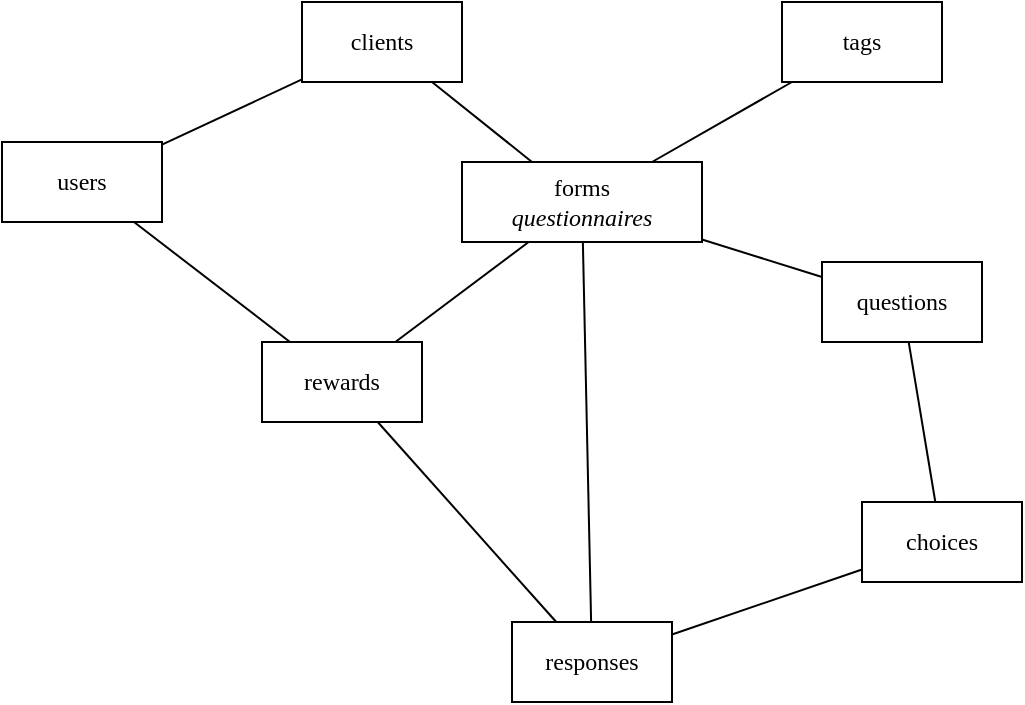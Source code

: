 <mxfile version="14.7.7" type="github" pages="3">
  <diagram id="DDAMCeywU_3dGlkvHyf0" name="firebase-v1">
    <mxGraphModel dx="1186" dy="646" grid="1" gridSize="10" guides="1" tooltips="1" connect="1" arrows="1" fold="1" page="1" pageScale="1" pageWidth="850" pageHeight="1100" background="#FFFFFF" math="0" shadow="0">
      <root>
        <mxCell id="0" />
        <mxCell id="1" parent="0" />
        <mxCell id="ZU8f28a7_l7UidNgGaAy-1" style="edgeStyle=none;rounded=0;orthogonalLoop=1;jettySize=auto;html=1;fontFamily=SF Mono;endArrow=none;endFill=0;" parent="1" source="ZU8f28a7_l7UidNgGaAy-2" target="ZU8f28a7_l7UidNgGaAy-10" edge="1">
          <mxGeometry relative="1" as="geometry" />
        </mxCell>
        <mxCell id="ZU8f28a7_l7UidNgGaAy-2" value="clients" style="rounded=0;whiteSpace=wrap;html=1;fontFamily=SF Mono;" parent="1" vertex="1">
          <mxGeometry x="240" y="120" width="80" height="40" as="geometry" />
        </mxCell>
        <mxCell id="ZU8f28a7_l7UidNgGaAy-3" style="rounded=0;orthogonalLoop=1;jettySize=auto;html=1;fontFamily=SF Mono;endArrow=none;endFill=0;" parent="1" source="ZU8f28a7_l7UidNgGaAy-6" target="ZU8f28a7_l7UidNgGaAy-8" edge="1">
          <mxGeometry relative="1" as="geometry" />
        </mxCell>
        <mxCell id="ZU8f28a7_l7UidNgGaAy-4" style="edgeStyle=none;rounded=0;orthogonalLoop=1;jettySize=auto;html=1;fontFamily=SF Mono;endArrow=none;endFill=0;" parent="1" source="ZU8f28a7_l7UidNgGaAy-6" target="ZU8f28a7_l7UidNgGaAy-7" edge="1">
          <mxGeometry relative="1" as="geometry" />
        </mxCell>
        <mxCell id="ZU8f28a7_l7UidNgGaAy-5" style="edgeStyle=none;rounded=0;orthogonalLoop=1;jettySize=auto;html=1;fontFamily=SF Mono;endArrow=none;endFill=0;" parent="1" source="ZU8f28a7_l7UidNgGaAy-6" target="ZU8f28a7_l7UidNgGaAy-2" edge="1">
          <mxGeometry relative="1" as="geometry" />
        </mxCell>
        <mxCell id="ZU8f28a7_l7UidNgGaAy-6" value="forms&lt;br&gt;&lt;i&gt;questionnaires&lt;/i&gt;" style="rounded=0;whiteSpace=wrap;html=1;fontFamily=SF Mono;" parent="1" vertex="1">
          <mxGeometry x="320" y="200" width="120" height="40" as="geometry" />
        </mxCell>
        <mxCell id="ZU8f28a7_l7UidNgGaAy-7" value="questions" style="rounded=0;whiteSpace=wrap;html=1;fontFamily=SF Mono;" parent="1" vertex="1">
          <mxGeometry x="500" y="250" width="80" height="40" as="geometry" />
        </mxCell>
        <mxCell id="ZU8f28a7_l7UidNgGaAy-8" value="rewards" style="rounded=0;whiteSpace=wrap;html=1;fontFamily=SF Mono;" parent="1" vertex="1">
          <mxGeometry x="220" y="290" width="80" height="40" as="geometry" />
        </mxCell>
        <mxCell id="ZU8f28a7_l7UidNgGaAy-9" style="edgeStyle=none;rounded=0;orthogonalLoop=1;jettySize=auto;html=1;fontFamily=SF Mono;endArrow=none;endFill=0;" parent="1" source="ZU8f28a7_l7UidNgGaAy-10" target="ZU8f28a7_l7UidNgGaAy-8" edge="1">
          <mxGeometry relative="1" as="geometry" />
        </mxCell>
        <mxCell id="ZU8f28a7_l7UidNgGaAy-10" value="users" style="rounded=0;whiteSpace=wrap;html=1;fontFamily=SF Mono;" parent="1" vertex="1">
          <mxGeometry x="90" y="190" width="80" height="40" as="geometry" />
        </mxCell>
        <mxCell id="ZU8f28a7_l7UidNgGaAy-11" style="edgeStyle=none;rounded=0;orthogonalLoop=1;jettySize=auto;html=1;fontFamily=SF Mono;endArrow=none;endFill=0;" parent="1" source="ZU8f28a7_l7UidNgGaAy-12" target="ZU8f28a7_l7UidNgGaAy-7" edge="1">
          <mxGeometry relative="1" as="geometry" />
        </mxCell>
        <mxCell id="ZU8f28a7_l7UidNgGaAy-12" value="choices" style="rounded=0;whiteSpace=wrap;html=1;fontFamily=SF Mono;" parent="1" vertex="1">
          <mxGeometry x="520" y="370" width="80" height="40" as="geometry" />
        </mxCell>
        <mxCell id="ZU8f28a7_l7UidNgGaAy-13" style="edgeStyle=none;rounded=0;orthogonalLoop=1;jettySize=auto;html=1;fontFamily=SF Mono;endArrow=none;endFill=0;" parent="1" source="ZU8f28a7_l7UidNgGaAy-14" target="ZU8f28a7_l7UidNgGaAy-6" edge="1">
          <mxGeometry relative="1" as="geometry" />
        </mxCell>
        <mxCell id="ZU8f28a7_l7UidNgGaAy-14" value="tags" style="rounded=0;whiteSpace=wrap;html=1;fontFamily=SF Mono;" parent="1" vertex="1">
          <mxGeometry x="480" y="120" width="80" height="40" as="geometry" />
        </mxCell>
        <mxCell id="ZU8f28a7_l7UidNgGaAy-15" style="edgeStyle=none;rounded=0;orthogonalLoop=1;jettySize=auto;html=1;fontFamily=SF Mono;endArrow=none;endFill=0;" parent="1" source="ZU8f28a7_l7UidNgGaAy-18" target="ZU8f28a7_l7UidNgGaAy-12" edge="1">
          <mxGeometry relative="1" as="geometry" />
        </mxCell>
        <mxCell id="ZU8f28a7_l7UidNgGaAy-16" style="edgeStyle=none;rounded=0;orthogonalLoop=1;jettySize=auto;html=1;fontFamily=SF Mono;endArrow=none;endFill=0;" parent="1" source="ZU8f28a7_l7UidNgGaAy-18" target="ZU8f28a7_l7UidNgGaAy-6" edge="1">
          <mxGeometry relative="1" as="geometry" />
        </mxCell>
        <mxCell id="ZU8f28a7_l7UidNgGaAy-17" style="edgeStyle=none;rounded=0;orthogonalLoop=1;jettySize=auto;html=1;fontFamily=SF Mono;endArrow=none;endFill=0;" parent="1" source="ZU8f28a7_l7UidNgGaAy-18" target="ZU8f28a7_l7UidNgGaAy-8" edge="1">
          <mxGeometry relative="1" as="geometry" />
        </mxCell>
        <mxCell id="ZU8f28a7_l7UidNgGaAy-18" value="responses" style="rounded=0;whiteSpace=wrap;html=1;fontFamily=SF Mono;" parent="1" vertex="1">
          <mxGeometry x="345" y="430" width="80" height="40" as="geometry" />
        </mxCell>
      </root>
    </mxGraphModel>
  </diagram>
  <diagram id="xIMoIX6vQ8cecxuzU1E8" name="prop-sheet-straight">
    <mxGraphModel dx="1395" dy="760" grid="1" gridSize="10" guides="1" tooltips="1" connect="1" arrows="1" fold="1" page="1" pageScale="1" pageWidth="850" pageHeight="1100" math="0" shadow="0">
      <root>
        <mxCell id="E-c4d3bsg-4Vx-NA9pgp-0" />
        <mxCell id="E-c4d3bsg-4Vx-NA9pgp-1" parent="E-c4d3bsg-4Vx-NA9pgp-0" />
        <mxCell id="E-c4d3bsg-4Vx-NA9pgp-20" value="Legend" style="rounded=0;whiteSpace=wrap;html=1;fontFamily=SF Mono;fillColor=none;labelPosition=center;verticalLabelPosition=top;align=left;verticalAlign=bottom;" parent="E-c4d3bsg-4Vx-NA9pgp-1" vertex="1">
          <mxGeometry x="140" y="160" width="720" height="40" as="geometry" />
        </mxCell>
        <mxCell id="E-c4d3bsg-4Vx-NA9pgp-18" value="collection" style="rounded=0;whiteSpace=wrap;html=1;fontFamily=SF Mono;" parent="E-c4d3bsg-4Vx-NA9pgp-1" vertex="1">
          <mxGeometry x="150" y="170" width="100" height="20" as="geometry" />
        </mxCell>
        <mxCell id="E-c4d3bsg-4Vx-NA9pgp-19" value="enumeration" style="rounded=0;whiteSpace=wrap;html=1;fontFamily=SF Mono;fillColor=#dae8fc;strokeColor=#6c8ebf;" parent="E-c4d3bsg-4Vx-NA9pgp-1" vertex="1">
          <mxGeometry x="270" y="170" width="100" height="20" as="geometry" />
        </mxCell>
        <mxCell id="E-c4d3bsg-4Vx-NA9pgp-22" value="forms" style="swimlane;fontStyle=0;childLayout=stackLayout;horizontal=1;startSize=26;horizontalStack=0;resizeParent=1;resizeParentMax=0;resizeLast=0;collapsible=1;marginBottom=0;fontFamily=SF Mono;" parent="E-c4d3bsg-4Vx-NA9pgp-1" vertex="1">
          <mxGeometry x="680" y="260" width="160" height="546" as="geometry">
            <mxRectangle x="240" y="150" width="60" height="26" as="alternateBounds" />
          </mxGeometry>
        </mxCell>
        <mxCell id="E-c4d3bsg-4Vx-NA9pgp-26" value="client" style="text;strokeColor=#d79b00;align=left;verticalAlign=top;spacingLeft=4;spacingRight=4;overflow=hidden;rotatable=0;points=[[0,0.5],[1,0.5]];portConstraint=eastwest;fontFamily=SF Mono;fillColor=#ffe6cc;" parent="E-c4d3bsg-4Vx-NA9pgp-22" vertex="1">
          <mxGeometry y="26" width="160" height="26" as="geometry" />
        </mxCell>
        <mxCell id="E-c4d3bsg-4Vx-NA9pgp-37" value="questions" style="text;strokeColor=#d79b00;align=left;verticalAlign=top;spacingLeft=4;spacingRight=4;overflow=hidden;rotatable=0;points=[[0,0.5],[1,0.5]];portConstraint=eastwest;fontFamily=SF Mono;fillColor=#ffe6cc;" parent="E-c4d3bsg-4Vx-NA9pgp-22" vertex="1">
          <mxGeometry y="52" width="160" height="26" as="geometry" />
        </mxCell>
        <mxCell id="E-c4d3bsg-4Vx-NA9pgp-23" value="archive" style="text;align=left;verticalAlign=top;spacingLeft=4;spacingRight=4;overflow=hidden;rotatable=0;points=[[0,0.5],[1,0.5]];portConstraint=eastwest;fontFamily=SF Mono;fillColor=#e1d5e7;strokeColor=#9673a6;" parent="E-c4d3bsg-4Vx-NA9pgp-22" vertex="1">
          <mxGeometry y="78" width="160" height="26" as="geometry" />
        </mxCell>
        <mxCell id="E-c4d3bsg-4Vx-NA9pgp-24" value="backgroundImage" style="text;strokeColor=#666666;align=left;verticalAlign=top;spacingLeft=4;spacingRight=4;overflow=hidden;rotatable=0;points=[[0,0.5],[1,0.5]];portConstraint=eastwest;fontFamily=SF Mono;fillColor=#f5f5f5;fontColor=#333333;" parent="E-c4d3bsg-4Vx-NA9pgp-22" vertex="1">
          <mxGeometry y="104" width="160" height="26" as="geometry" />
        </mxCell>
        <mxCell id="E-c4d3bsg-4Vx-NA9pgp-25" value="campaign" style="text;strokeColor=#666666;align=left;verticalAlign=top;spacingLeft=4;spacingRight=4;overflow=hidden;rotatable=0;points=[[0,0.5],[1,0.5]];portConstraint=eastwest;fontFamily=SF Mono;fillColor=#f5f5f5;fontColor=#333333;" parent="E-c4d3bsg-4Vx-NA9pgp-22" vertex="1">
          <mxGeometry y="130" width="160" height="26" as="geometry" />
        </mxCell>
        <mxCell id="E-c4d3bsg-4Vx-NA9pgp-27" value="coverImage" style="text;strokeColor=#666666;align=left;verticalAlign=top;spacingLeft=4;spacingRight=4;overflow=hidden;rotatable=0;points=[[0,0.5],[1,0.5]];portConstraint=eastwest;fontFamily=SF Mono;fillColor=#f5f5f5;fontColor=#333333;" parent="E-c4d3bsg-4Vx-NA9pgp-22" vertex="1">
          <mxGeometry y="156" width="160" height="26" as="geometry" />
        </mxCell>
        <mxCell id="E-c4d3bsg-4Vx-NA9pgp-31" value="description" style="text;strokeColor=#666666;align=left;verticalAlign=top;spacingLeft=4;spacingRight=4;overflow=hidden;rotatable=0;points=[[0,0.5],[1,0.5]];portConstraint=eastwest;fontFamily=SF Mono;fillColor=#f5f5f5;fontColor=#333333;" parent="E-c4d3bsg-4Vx-NA9pgp-22" vertex="1">
          <mxGeometry y="182" width="160" height="26" as="geometry" />
        </mxCell>
        <mxCell id="E-c4d3bsg-4Vx-NA9pgp-28" value="createdAt" style="text;strokeColor=#666666;align=left;verticalAlign=top;spacingLeft=4;spacingRight=4;overflow=hidden;rotatable=0;points=[[0,0.5],[1,0.5]];portConstraint=eastwest;fontFamily=SF Mono;fillColor=#f5f5f5;fontColor=#333333;" parent="E-c4d3bsg-4Vx-NA9pgp-22" vertex="1">
          <mxGeometry y="208" width="160" height="26" as="geometry" />
        </mxCell>
        <mxCell id="E-c4d3bsg-4Vx-NA9pgp-29" value="createdBy" style="text;strokeColor=#d79b00;align=left;verticalAlign=top;spacingLeft=4;spacingRight=4;overflow=hidden;rotatable=0;points=[[0,0.5],[1,0.5]];portConstraint=eastwest;fontFamily=SF Mono;fillColor=#ffe6cc;" parent="E-c4d3bsg-4Vx-NA9pgp-22" vertex="1">
          <mxGeometry y="234" width="160" height="26" as="geometry" />
        </mxCell>
        <mxCell id="E-c4d3bsg-4Vx-NA9pgp-32" value="modifiedAt" style="text;strokeColor=#666666;align=left;verticalAlign=top;spacingLeft=4;spacingRight=4;overflow=hidden;rotatable=0;points=[[0,0.5],[1,0.5]];portConstraint=eastwest;fontFamily=SF Mono;fillColor=#f5f5f5;fontColor=#333333;" parent="E-c4d3bsg-4Vx-NA9pgp-22" vertex="1">
          <mxGeometry y="260" width="160" height="26" as="geometry" />
        </mxCell>
        <mxCell id="E-c4d3bsg-4Vx-NA9pgp-33" value="modifiedBy" style="text;strokeColor=#d79b00;align=left;verticalAlign=top;spacingLeft=4;spacingRight=4;overflow=hidden;rotatable=0;points=[[0,0.5],[1,0.5]];portConstraint=eastwest;fontFamily=SF Mono;fillColor=#ffe6cc;" parent="E-c4d3bsg-4Vx-NA9pgp-22" vertex="1">
          <mxGeometry y="286" width="160" height="26" as="geometry" />
        </mxCell>
        <mxCell id="E-c4d3bsg-4Vx-NA9pgp-34" value="name" style="text;strokeColor=#666666;align=left;verticalAlign=top;spacingLeft=4;spacingRight=4;overflow=hidden;rotatable=0;points=[[0,0.5],[1,0.5]];portConstraint=eastwest;fontFamily=SF Mono;fillColor=#f5f5f5;fontColor=#333333;" parent="E-c4d3bsg-4Vx-NA9pgp-22" vertex="1">
          <mxGeometry y="312" width="160" height="26" as="geometry" />
        </mxCell>
        <mxCell id="E-c4d3bsg-4Vx-NA9pgp-30" value="rewards" style="text;strokeColor=#d79b00;align=left;verticalAlign=top;spacingLeft=4;spacingRight=4;overflow=hidden;rotatable=0;points=[[0,0.5],[1,0.5]];portConstraint=eastwest;fontFamily=SF Mono;fillColor=#ffe6cc;" parent="E-c4d3bsg-4Vx-NA9pgp-22" vertex="1">
          <mxGeometry y="338" width="160" height="26" as="geometry" />
        </mxCell>
        <mxCell id="E-c4d3bsg-4Vx-NA9pgp-35" value="primaryColor" style="text;strokeColor=#82b366;align=left;verticalAlign=top;spacingLeft=4;spacingRight=4;overflow=hidden;rotatable=0;points=[[0,0.5],[1,0.5]];portConstraint=eastwest;fontFamily=SF Mono;fillColor=#d5e8d4;" parent="E-c4d3bsg-4Vx-NA9pgp-22" vertex="1">
          <mxGeometry y="364" width="160" height="26" as="geometry" />
        </mxCell>
        <mxCell id="E-c4d3bsg-4Vx-NA9pgp-36" value="published" style="text;strokeColor=#9673a6;align=left;verticalAlign=top;spacingLeft=4;spacingRight=4;overflow=hidden;rotatable=0;points=[[0,0.5],[1,0.5]];portConstraint=eastwest;fontFamily=SF Mono;fillColor=#e1d5e7;" parent="E-c4d3bsg-4Vx-NA9pgp-22" vertex="1">
          <mxGeometry y="390" width="160" height="26" as="geometry" />
        </mxCell>
        <mxCell id="E-c4d3bsg-4Vx-NA9pgp-38" value="requireVerifiedUser" style="text;strokeColor=#9673a6;align=left;verticalAlign=top;spacingLeft=4;spacingRight=4;overflow=hidden;rotatable=0;points=[[0,0.5],[1,0.5]];portConstraint=eastwest;fontFamily=SF Mono;fillColor=#e1d5e7;" parent="E-c4d3bsg-4Vx-NA9pgp-22" vertex="1">
          <mxGeometry y="416" width="160" height="26" as="geometry" />
        </mxCell>
        <mxCell id="E-c4d3bsg-4Vx-NA9pgp-40" value="tags" style="text;strokeColor=#82b366;align=left;verticalAlign=top;spacingLeft=4;spacingRight=4;overflow=hidden;rotatable=0;points=[[0,0.5],[1,0.5]];portConstraint=eastwest;fontFamily=SF Mono;fillColor=#d5e8d4;" parent="E-c4d3bsg-4Vx-NA9pgp-22" vertex="1">
          <mxGeometry y="442" width="160" height="26" as="geometry" />
        </mxCell>
        <mxCell id="E-c4d3bsg-4Vx-NA9pgp-41" value="thanks" style="text;strokeColor=#666666;align=left;verticalAlign=top;spacingLeft=4;spacingRight=4;overflow=hidden;rotatable=0;points=[[0,0.5],[1,0.5]];portConstraint=eastwest;fontFamily=SF Mono;fillColor=#f5f5f5;fontColor=#333333;" parent="E-c4d3bsg-4Vx-NA9pgp-22" vertex="1">
          <mxGeometry y="468" width="160" height="26" as="geometry" />
        </mxCell>
        <mxCell id="E-c4d3bsg-4Vx-NA9pgp-42" value="thanksImage" style="text;strokeColor=#666666;align=left;verticalAlign=top;spacingLeft=4;spacingRight=4;overflow=hidden;rotatable=0;points=[[0,0.5],[1,0.5]];portConstraint=eastwest;fontFamily=SF Mono;fillColor=#f5f5f5;fontColor=#333333;" parent="E-c4d3bsg-4Vx-NA9pgp-22" vertex="1">
          <mxGeometry y="494" width="160" height="26" as="geometry" />
        </mxCell>
        <mxCell id="E-c4d3bsg-4Vx-NA9pgp-39" value="thanksTitle" style="text;strokeColor=#666666;align=left;verticalAlign=top;spacingLeft=4;spacingRight=4;overflow=hidden;rotatable=0;points=[[0,0.5],[1,0.5]];portConstraint=eastwest;fontFamily=SF Mono;fillColor=#f5f5f5;fontColor=#333333;" parent="E-c4d3bsg-4Vx-NA9pgp-22" vertex="1">
          <mxGeometry y="520" width="160" height="26" as="geometry" />
        </mxCell>
        <mxCell id="E-c4d3bsg-4Vx-NA9pgp-43" value="questions" style="swimlane;fontStyle=0;childLayout=stackLayout;horizontal=1;startSize=26;horizontalStack=0;resizeParent=1;resizeParentMax=0;resizeLast=0;collapsible=1;marginBottom=0;fontFamily=SF Mono;" parent="E-c4d3bsg-4Vx-NA9pgp-1" vertex="1">
          <mxGeometry x="860" y="403" width="140" height="260" as="geometry">
            <mxRectangle x="240" y="150" width="60" height="26" as="alternateBounds" />
          </mxGeometry>
        </mxCell>
        <mxCell id="E-c4d3bsg-4Vx-NA9pgp-46" value="choices" style="text;strokeColor=#d79b00;align=left;verticalAlign=top;spacingLeft=4;spacingRight=4;overflow=hidden;rotatable=0;points=[[0,0.5],[1,0.5]];portConstraint=eastwest;fontFamily=SF Mono;fillColor=#ffe6cc;" parent="E-c4d3bsg-4Vx-NA9pgp-43" vertex="1">
          <mxGeometry y="26" width="140" height="26" as="geometry" />
        </mxCell>
        <mxCell id="E-c4d3bsg-4Vx-NA9pgp-45" value="axisLabels" style="text;strokeColor=#82b366;align=left;verticalAlign=top;spacingLeft=4;spacingRight=4;overflow=hidden;rotatable=0;points=[[0,0.5],[1,0.5]];portConstraint=eastwest;fontFamily=SF Mono;fillColor=#d5e8d4;" parent="E-c4d3bsg-4Vx-NA9pgp-43" vertex="1">
          <mxGeometry y="52" width="140" height="26" as="geometry" />
        </mxCell>
        <mxCell id="E-c4d3bsg-4Vx-NA9pgp-47" value="description" style="text;strokeColor=#666666;align=left;verticalAlign=top;spacingLeft=4;spacingRight=4;overflow=hidden;rotatable=0;points=[[0,0.5],[1,0.5]];portConstraint=eastwest;fontFamily=SF Mono;fillColor=#f5f5f5;fontColor=#333333;" parent="E-c4d3bsg-4Vx-NA9pgp-43" vertex="1">
          <mxGeometry y="78" width="140" height="26" as="geometry" />
        </mxCell>
        <mxCell id="E-c4d3bsg-4Vx-NA9pgp-48" value="id" style="text;strokeColor=#666666;align=left;verticalAlign=top;spacingLeft=4;spacingRight=4;overflow=hidden;rotatable=0;points=[[0,0.5],[1,0.5]];portConstraint=eastwest;fontFamily=SF Mono;fillColor=#f5f5f5;fontColor=#333333;" parent="E-c4d3bsg-4Vx-NA9pgp-43" vertex="1">
          <mxGeometry y="104" width="140" height="26" as="geometry" />
        </mxCell>
        <mxCell id="E-c4d3bsg-4Vx-NA9pgp-49" value="imageUpload" style="text;strokeColor=#666666;align=left;verticalAlign=top;spacingLeft=4;spacingRight=4;overflow=hidden;rotatable=0;points=[[0,0.5],[1,0.5]];portConstraint=eastwest;fontFamily=SF Mono;fillColor=#f5f5f5;fontColor=#333333;" parent="E-c4d3bsg-4Vx-NA9pgp-43" vertex="1">
          <mxGeometry y="130" width="140" height="26" as="geometry" />
        </mxCell>
        <mxCell id="E-c4d3bsg-4Vx-NA9pgp-51" value="textAnswer" style="text;strokeColor=#666666;align=left;verticalAlign=top;spacingLeft=4;spacingRight=4;overflow=hidden;rotatable=0;points=[[0,0.5],[1,0.5]];portConstraint=eastwest;fontFamily=SF Mono;fillColor=#f5f5f5;fontColor=#333333;" parent="E-c4d3bsg-4Vx-NA9pgp-43" vertex="1">
          <mxGeometry y="156" width="140" height="26" as="geometry" />
        </mxCell>
        <mxCell id="E-c4d3bsg-4Vx-NA9pgp-44" value="answerType" style="text;align=left;verticalAlign=top;spacingLeft=4;spacingRight=4;overflow=hidden;rotatable=0;points=[[0,0.5],[1,0.5]];portConstraint=eastwest;fontFamily=SF Mono;fillColor=#dae8fc;strokeColor=#6c8ebf;" parent="E-c4d3bsg-4Vx-NA9pgp-43" vertex="1">
          <mxGeometry y="182" width="140" height="26" as="geometry" />
        </mxCell>
        <mxCell id="E-c4d3bsg-4Vx-NA9pgp-50" value="text" style="text;strokeColor=#666666;align=left;verticalAlign=top;spacingLeft=4;spacingRight=4;overflow=hidden;rotatable=0;points=[[0,0.5],[1,0.5]];portConstraint=eastwest;fontFamily=SF Mono;fillColor=#f5f5f5;fontColor=#333333;" parent="E-c4d3bsg-4Vx-NA9pgp-43" vertex="1">
          <mxGeometry y="208" width="140" height="26" as="geometry" />
        </mxCell>
        <mxCell id="E-c4d3bsg-4Vx-NA9pgp-52" value="widget" style="text;strokeColor=#6c8ebf;align=left;verticalAlign=top;spacingLeft=4;spacingRight=4;overflow=hidden;rotatable=0;points=[[0,0.5],[1,0.5]];portConstraint=eastwest;fontFamily=SF Mono;fillColor=#dae8fc;" parent="E-c4d3bsg-4Vx-NA9pgp-43" vertex="1">
          <mxGeometry y="234" width="140" height="26" as="geometry" />
        </mxCell>
        <mxCell id="E-c4d3bsg-4Vx-NA9pgp-64" value="choices" style="swimlane;fontStyle=0;childLayout=stackLayout;horizontal=1;startSize=26;horizontalStack=0;resizeParent=1;resizeParentMax=0;resizeLast=0;collapsible=1;marginBottom=0;fontFamily=SF Mono;" parent="E-c4d3bsg-4Vx-NA9pgp-1" vertex="1">
          <mxGeometry x="1030" y="390" width="80" height="104" as="geometry">
            <mxRectangle x="240" y="150" width="60" height="26" as="alternateBounds" />
          </mxGeometry>
        </mxCell>
        <mxCell id="E-c4d3bsg-4Vx-NA9pgp-65" value="id" style="text;align=left;verticalAlign=top;spacingLeft=4;spacingRight=4;overflow=hidden;rotatable=0;points=[[0,0.5],[1,0.5]];portConstraint=eastwest;fontFamily=SF Mono;fillColor=#f5f5f5;strokeColor=#666666;fontColor=#333333;" parent="E-c4d3bsg-4Vx-NA9pgp-64" vertex="1">
          <mxGeometry y="26" width="80" height="26" as="geometry" />
        </mxCell>
        <mxCell id="E-c4d3bsg-4Vx-NA9pgp-66" value="image" style="text;strokeColor=#666666;align=left;verticalAlign=top;spacingLeft=4;spacingRight=4;overflow=hidden;rotatable=0;points=[[0,0.5],[1,0.5]];portConstraint=eastwest;fontFamily=SF Mono;fillColor=#f5f5f5;fontColor=#333333;" parent="E-c4d3bsg-4Vx-NA9pgp-64" vertex="1">
          <mxGeometry y="52" width="80" height="26" as="geometry" />
        </mxCell>
        <mxCell id="E-c4d3bsg-4Vx-NA9pgp-67" value="name" style="text;strokeColor=#666666;align=left;verticalAlign=top;spacingLeft=4;spacingRight=4;overflow=hidden;rotatable=0;points=[[0,0.5],[1,0.5]];portConstraint=eastwest;fontFamily=SF Mono;fillColor=#f5f5f5;fontColor=#333333;" parent="E-c4d3bsg-4Vx-NA9pgp-64" vertex="1">
          <mxGeometry y="78" width="80" height="26" as="geometry" />
        </mxCell>
        <mxCell id="E-c4d3bsg-4Vx-NA9pgp-96" style="rounded=0;orthogonalLoop=1;jettySize=auto;html=1;exitX=1;exitY=0.5;exitDx=0;exitDy=0;fontFamily=SF Mono;startArrow=none;startFill=0;endArrow=blockThin;endFill=1;" parent="E-c4d3bsg-4Vx-NA9pgp-1" source="E-c4d3bsg-4Vx-NA9pgp-46" target="E-c4d3bsg-4Vx-NA9pgp-64" edge="1">
          <mxGeometry relative="1" as="geometry" />
        </mxCell>
        <mxCell id="E-c4d3bsg-4Vx-NA9pgp-97" style="rounded=0;orthogonalLoop=1;jettySize=auto;html=1;exitX=0;exitY=0.5;exitDx=0;exitDy=0;fontFamily=SF Mono;startArrow=blockThin;startFill=1;endArrow=blockThin;endFill=1;entryX=1;entryY=0.5;entryDx=0;entryDy=0;" parent="E-c4d3bsg-4Vx-NA9pgp-1" source="E-c4d3bsg-4Vx-NA9pgp-26" target="E-c4d3bsg-4Vx-NA9pgp-3" edge="1">
          <mxGeometry relative="1" as="geometry" />
        </mxCell>
        <mxCell id="rE525xoiHs8YihGi35GB-57" style="rounded=0;orthogonalLoop=1;jettySize=auto;html=1;exitX=0;exitY=0.5;exitDx=0;exitDy=0;fontFamily=SF Mono;startArrow=none;startFill=0;endArrow=blockThin;endFill=1;" parent="E-c4d3bsg-4Vx-NA9pgp-1" source="rE525xoiHs8YihGi35GB-0" target="rE525xoiHs8YihGi35GB-19" edge="1">
          <mxGeometry relative="1" as="geometry" />
        </mxCell>
        <mxCell id="rE525xoiHs8YihGi35GB-0" value="responses" style="swimlane;fontStyle=0;childLayout=stackLayout;horizontal=1;startSize=26;horizontalStack=0;resizeParent=1;resizeParentMax=0;resizeLast=0;collapsible=1;marginBottom=0;fontFamily=SF Mono;" parent="E-c4d3bsg-4Vx-NA9pgp-1" vertex="1">
          <mxGeometry x="260" y="240" width="140" height="234" as="geometry">
            <mxRectangle x="240" y="150" width="60" height="26" as="alternateBounds" />
          </mxGeometry>
        </mxCell>
        <mxCell id="rE525xoiHs8YihGi35GB-1" value="client" style="text;align=left;verticalAlign=top;spacingLeft=4;spacingRight=4;overflow=hidden;rotatable=0;points=[[0,0.5],[1,0.5]];portConstraint=eastwest;fontFamily=SF Mono;fillColor=#ffe6cc;strokeColor=#d79b00;" parent="rE525xoiHs8YihGi35GB-0" vertex="1">
          <mxGeometry y="26" width="140" height="26" as="geometry" />
        </mxCell>
        <mxCell id="rE525xoiHs8YihGi35GB-7" value="answers" style="text;strokeColor=#d79b00;align=left;verticalAlign=top;spacingLeft=4;spacingRight=4;overflow=hidden;rotatable=0;points=[[0,0.5],[1,0.5]];portConstraint=eastwest;fontFamily=SF Mono;fillColor=#ffe6cc;" parent="rE525xoiHs8YihGi35GB-0" vertex="1">
          <mxGeometry y="52" width="140" height="26" as="geometry" />
        </mxCell>
        <mxCell id="rE525xoiHs8YihGi35GB-2" value="createdAt" style="text;strokeColor=#666666;align=left;verticalAlign=top;spacingLeft=4;spacingRight=4;overflow=hidden;rotatable=0;points=[[0,0.5],[1,0.5]];portConstraint=eastwest;fontFamily=SF Mono;fillColor=#f5f5f5;fontColor=#333333;" parent="rE525xoiHs8YihGi35GB-0" vertex="1">
          <mxGeometry y="78" width="140" height="26" as="geometry" />
        </mxCell>
        <mxCell id="rE525xoiHs8YihGi35GB-3" value="createdBy" style="text;strokeColor=#d79b00;align=left;verticalAlign=top;spacingLeft=4;spacingRight=4;overflow=hidden;rotatable=0;points=[[0,0.5],[1,0.5]];portConstraint=eastwest;fontFamily=SF Mono;fillColor=#ffe6cc;" parent="rE525xoiHs8YihGi35GB-0" vertex="1">
          <mxGeometry y="104" width="140" height="26" as="geometry" />
        </mxCell>
        <mxCell id="rE525xoiHs8YihGi35GB-4" value="initialized" style="text;strokeColor=#82b366;align=left;verticalAlign=top;spacingLeft=4;spacingRight=4;overflow=hidden;rotatable=0;points=[[0,0.5],[1,0.5]];portConstraint=eastwest;fontFamily=SF Mono;fillColor=#d5e8d4;" parent="rE525xoiHs8YihGi35GB-0" vertex="1">
          <mxGeometry y="130" width="140" height="26" as="geometry" />
        </mxCell>
        <mxCell id="rE525xoiHs8YihGi35GB-6" value="form" style="text;strokeColor=#d79b00;align=left;verticalAlign=top;spacingLeft=4;spacingRight=4;overflow=hidden;rotatable=0;points=[[0,0.5],[1,0.5]];portConstraint=eastwest;fontFamily=SF Mono;fillColor=#ffe6cc;" parent="rE525xoiHs8YihGi35GB-0" vertex="1">
          <mxGeometry y="156" width="140" height="26" as="geometry" />
        </mxCell>
        <mxCell id="rE525xoiHs8YihGi35GB-8" value="claim" style="text;strokeColor=#d79b00;align=left;verticalAlign=top;spacingLeft=4;spacingRight=4;overflow=hidden;rotatable=0;points=[[0,0.5],[1,0.5]];portConstraint=eastwest;fontFamily=SF Mono;fillColor=#ffe6cc;" parent="rE525xoiHs8YihGi35GB-0" vertex="1">
          <mxGeometry y="182" width="140" height="26" as="geometry" />
        </mxCell>
        <mxCell id="rE525xoiHs8YihGi35GB-5" value="reward" style="text;strokeColor=#d79b00;align=left;verticalAlign=top;spacingLeft=4;spacingRight=4;overflow=hidden;rotatable=0;points=[[0,0.5],[1,0.5]];portConstraint=eastwest;fontFamily=SF Mono;fillColor=#ffe6cc;" parent="rE525xoiHs8YihGi35GB-0" vertex="1">
          <mxGeometry y="208" width="140" height="26" as="geometry" />
        </mxCell>
        <mxCell id="rE525xoiHs8YihGi35GB-9" value="answers" style="swimlane;fontStyle=0;childLayout=stackLayout;horizontal=1;startSize=26;horizontalStack=0;resizeParent=1;resizeParentMax=0;resizeLast=0;collapsible=1;marginBottom=0;fontFamily=SF Mono;" parent="E-c4d3bsg-4Vx-NA9pgp-1" vertex="1">
          <mxGeometry x="100" y="240" width="100" height="104" as="geometry">
            <mxRectangle x="240" y="150" width="60" height="26" as="alternateBounds" />
          </mxGeometry>
        </mxCell>
        <mxCell id="rE525xoiHs8YihGi35GB-10" value="choice" style="text;align=left;verticalAlign=top;spacingLeft=4;spacingRight=4;overflow=hidden;rotatable=0;points=[[0,0.5],[1,0.5]];portConstraint=eastwest;fontFamily=SF Mono;fillColor=#ffe6cc;strokeColor=#d79b00;" parent="rE525xoiHs8YihGi35GB-9" vertex="1">
          <mxGeometry y="26" width="100" height="26" as="geometry" />
        </mxCell>
        <mxCell id="rE525xoiHs8YihGi35GB-11" value="question" style="text;strokeColor=#d79b00;align=left;verticalAlign=top;spacingLeft=4;spacingRight=4;overflow=hidden;rotatable=0;points=[[0,0.5],[1,0.5]];portConstraint=eastwest;fontFamily=SF Mono;fillColor=#ffe6cc;" parent="rE525xoiHs8YihGi35GB-9" vertex="1">
          <mxGeometry y="52" width="100" height="26" as="geometry" />
        </mxCell>
        <mxCell id="rE525xoiHs8YihGi35GB-12" value="value?" style="text;strokeColor=#666666;align=left;verticalAlign=top;spacingLeft=4;spacingRight=4;overflow=hidden;rotatable=0;points=[[0,0.5],[1,0.5]];portConstraint=eastwest;fontFamily=SF Mono;fillColor=#f5f5f5;fontColor=#333333;" parent="rE525xoiHs8YihGi35GB-9" vertex="1">
          <mxGeometry y="78" width="100" height="26" as="geometry" />
        </mxCell>
        <mxCell id="rE525xoiHs8YihGi35GB-18" style="rounded=0;orthogonalLoop=1;jettySize=auto;html=1;exitX=0;exitY=0.5;exitDx=0;exitDy=0;fontFamily=SF Mono;startArrow=none;startFill=0;endArrow=blockThin;endFill=1;" parent="E-c4d3bsg-4Vx-NA9pgp-1" source="rE525xoiHs8YihGi35GB-7" target="rE525xoiHs8YihGi35GB-9" edge="1">
          <mxGeometry relative="1" as="geometry" />
        </mxCell>
        <mxCell id="rE525xoiHs8YihGi35GB-19" value="users" style="swimlane;fontStyle=0;childLayout=stackLayout;horizontal=1;startSize=26;horizontalStack=0;resizeParent=1;resizeParentMax=0;resizeLast=0;collapsible=1;marginBottom=0;fontFamily=SF Mono;" parent="E-c4d3bsg-4Vx-NA9pgp-1" vertex="1">
          <mxGeometry x="30" y="468" width="140" height="130" as="geometry">
            <mxRectangle x="240" y="150" width="60" height="26" as="alternateBounds" />
          </mxGeometry>
        </mxCell>
        <mxCell id="rE525xoiHs8YihGi35GB-20" value="avatar" style="text;align=left;verticalAlign=top;spacingLeft=4;spacingRight=4;overflow=hidden;rotatable=0;points=[[0,0.5],[1,0.5]];portConstraint=eastwest;fontFamily=SF Mono;fillColor=#f5f5f5;strokeColor=#666666;fontColor=#333333;" parent="rE525xoiHs8YihGi35GB-19" vertex="1">
          <mxGeometry y="26" width="140" height="26" as="geometry" />
        </mxCell>
        <mxCell id="rE525xoiHs8YihGi35GB-21" value="email" style="text;strokeColor=#666666;align=left;verticalAlign=top;spacingLeft=4;spacingRight=4;overflow=hidden;rotatable=0;points=[[0,0.5],[1,0.5]];portConstraint=eastwest;fontFamily=SF Mono;fillColor=#f5f5f5;fontColor=#333333;" parent="rE525xoiHs8YihGi35GB-19" vertex="1">
          <mxGeometry y="52" width="140" height="26" as="geometry" />
        </mxCell>
        <mxCell id="rE525xoiHs8YihGi35GB-29" value="name" style="text;strokeColor=#666666;align=left;verticalAlign=top;spacingLeft=4;spacingRight=4;overflow=hidden;rotatable=0;points=[[0,0.5],[1,0.5]];portConstraint=eastwest;fontFamily=SF Mono;fillColor=#f5f5f5;fontColor=#333333;" parent="rE525xoiHs8YihGi35GB-19" vertex="1">
          <mxGeometry y="78" width="140" height="26" as="geometry" />
        </mxCell>
        <mxCell id="rE525xoiHs8YihGi35GB-22" value="claims?" style="text;strokeColor=#d79b00;align=left;verticalAlign=top;spacingLeft=4;spacingRight=4;overflow=hidden;rotatable=0;points=[[0,0.5],[1,0.5]];portConstraint=eastwest;fontFamily=SF Mono;fillColor=#ffe6cc;" parent="rE525xoiHs8YihGi35GB-19" vertex="1">
          <mxGeometry y="104" width="140" height="26" as="geometry" />
        </mxCell>
        <mxCell id="rE525xoiHs8YihGi35GB-30" style="rounded=0;orthogonalLoop=1;jettySize=auto;html=1;exitX=1;exitY=0.5;exitDx=0;exitDy=0;fontFamily=SF Mono;startArrow=none;startFill=0;endArrow=blockThin;endFill=1;" parent="E-c4d3bsg-4Vx-NA9pgp-1" source="rE525xoiHs8YihGi35GB-1" target="E-c4d3bsg-4Vx-NA9pgp-2" edge="1">
          <mxGeometry relative="1" as="geometry" />
        </mxCell>
        <mxCell id="rE525xoiHs8YihGi35GB-32" style="rounded=0;orthogonalLoop=1;jettySize=auto;html=1;exitX=1;exitY=0.5;exitDx=0;exitDy=0;fontFamily=SF Mono;startArrow=none;startFill=0;endArrow=blockThin;endFill=1;" parent="E-c4d3bsg-4Vx-NA9pgp-1" source="rE525xoiHs8YihGi35GB-22" target="rE525xoiHs8YihGi35GB-23" edge="1">
          <mxGeometry relative="1" as="geometry" />
        </mxCell>
        <mxCell id="rE525xoiHs8YihGi35GB-33" value="answerType" style="swimlane;fontStyle=0;childLayout=stackLayout;horizontal=1;startSize=26;horizontalStack=0;resizeParent=1;resizeParentMax=0;resizeLast=0;collapsible=1;marginBottom=0;fontFamily=SF Mono;fillColor=#dae8fc;strokeColor=#6c8ebf;" parent="E-c4d3bsg-4Vx-NA9pgp-1" vertex="1">
          <mxGeometry x="1030" y="533" width="120" height="130" as="geometry">
            <mxRectangle x="240" y="150" width="60" height="26" as="alternateBounds" />
          </mxGeometry>
        </mxCell>
        <mxCell id="rE525xoiHs8YihGi35GB-34" value="Single rating" style="text;align=left;verticalAlign=top;spacingLeft=4;spacingRight=4;overflow=hidden;rotatable=0;points=[[0,0.5],[1,0.5]];portConstraint=eastwest;fontFamily=SF Mono;fillColor=#f5f5f5;strokeColor=#666666;fontColor=#333333;" parent="rE525xoiHs8YihGi35GB-33" vertex="1">
          <mxGeometry y="26" width="120" height="26" as="geometry" />
        </mxCell>
        <mxCell id="rE525xoiHs8YihGi35GB-35" value="Multi rating" style="text;strokeColor=#666666;align=left;verticalAlign=top;spacingLeft=4;spacingRight=4;overflow=hidden;rotatable=0;points=[[0,0.5],[1,0.5]];portConstraint=eastwest;fontFamily=SF Mono;fillColor=#f5f5f5;fontColor=#333333;" parent="rE525xoiHs8YihGi35GB-33" vertex="1">
          <mxGeometry y="52" width="120" height="26" as="geometry" />
        </mxCell>
        <mxCell id="rE525xoiHs8YihGi35GB-36" value="Single choice" style="text;strokeColor=#666666;align=left;verticalAlign=top;spacingLeft=4;spacingRight=4;overflow=hidden;rotatable=0;points=[[0,0.5],[1,0.5]];portConstraint=eastwest;fontFamily=SF Mono;fillColor=#f5f5f5;fontColor=#333333;" parent="rE525xoiHs8YihGi35GB-33" vertex="1">
          <mxGeometry y="78" width="120" height="26" as="geometry" />
        </mxCell>
        <mxCell id="rE525xoiHs8YihGi35GB-37" value="Multi choice" style="text;strokeColor=#666666;align=left;verticalAlign=top;spacingLeft=4;spacingRight=4;overflow=hidden;rotatable=0;points=[[0,0.5],[1,0.5]];portConstraint=eastwest;fontFamily=SF Mono;fillColor=#f5f5f5;fontColor=#333333;" parent="rE525xoiHs8YihGi35GB-33" vertex="1">
          <mxGeometry y="104" width="120" height="26" as="geometry" />
        </mxCell>
        <mxCell id="rE525xoiHs8YihGi35GB-43" style="rounded=0;orthogonalLoop=1;jettySize=auto;html=1;fontFamily=SF Mono;startArrow=none;startFill=0;endArrow=blockThin;endFill=1;" parent="E-c4d3bsg-4Vx-NA9pgp-1" source="rE525xoiHs8YihGi35GB-40" target="E-c4d3bsg-4Vx-NA9pgp-12" edge="1">
          <mxGeometry relative="1" as="geometry" />
        </mxCell>
        <mxCell id="rE525xoiHs8YihGi35GB-44" style="rounded=0;orthogonalLoop=1;jettySize=auto;html=1;exitX=1;exitY=0.5;exitDx=0;exitDy=0;fontFamily=SF Mono;startArrow=none;startFill=0;endArrow=blockThin;endFill=1;" parent="E-c4d3bsg-4Vx-NA9pgp-1" source="E-c4d3bsg-4Vx-NA9pgp-44" target="rE525xoiHs8YihGi35GB-33" edge="1">
          <mxGeometry relative="1" as="geometry" />
        </mxCell>
        <mxCell id="rE525xoiHs8YihGi35GB-45" value="widget" style="swimlane;fontStyle=0;childLayout=stackLayout;horizontal=1;startSize=26;horizontalStack=0;resizeParent=1;resizeParentMax=0;resizeLast=0;collapsible=1;marginBottom=0;fontFamily=SF Mono;fillColor=#dae8fc;strokeColor=#6c8ebf;" parent="E-c4d3bsg-4Vx-NA9pgp-1" vertex="1">
          <mxGeometry x="990" y="680" width="120" height="78" as="geometry">
            <mxRectangle x="240" y="150" width="60" height="26" as="alternateBounds" />
          </mxGeometry>
        </mxCell>
        <mxCell id="rE525xoiHs8YihGi35GB-46" value="carousel" style="text;align=left;verticalAlign=top;spacingLeft=4;spacingRight=4;overflow=hidden;rotatable=0;points=[[0,0.5],[1,0.5]];portConstraint=eastwest;fontFamily=SF Mono;fillColor=#f5f5f5;strokeColor=#666666;fontColor=#333333;" parent="rE525xoiHs8YihGi35GB-45" vertex="1">
          <mxGeometry y="26" width="120" height="26" as="geometry" />
        </mxCell>
        <mxCell id="rE525xoiHs8YihGi35GB-47" value="list" style="text;align=left;verticalAlign=top;spacingLeft=4;spacingRight=4;overflow=hidden;rotatable=0;points=[[0,0.5],[1,0.5]];portConstraint=eastwest;fontFamily=SF Mono;fillColor=#f5f5f5;strokeColor=#666666;fontColor=#333333;" parent="rE525xoiHs8YihGi35GB-45" vertex="1">
          <mxGeometry y="52" width="120" height="26" as="geometry" />
        </mxCell>
        <mxCell id="rE525xoiHs8YihGi35GB-52" style="rounded=0;orthogonalLoop=1;jettySize=auto;html=1;exitX=1;exitY=0.5;exitDx=0;exitDy=0;fontFamily=SF Mono;startArrow=none;startFill=0;endArrow=blockThin;endFill=1;" parent="E-c4d3bsg-4Vx-NA9pgp-1" source="E-c4d3bsg-4Vx-NA9pgp-52" target="rE525xoiHs8YihGi35GB-45" edge="1">
          <mxGeometry relative="1" as="geometry" />
        </mxCell>
        <mxCell id="rE525xoiHs8YihGi35GB-54" style="rounded=0;orthogonalLoop=1;jettySize=auto;html=1;exitX=1;exitY=0.5;exitDx=0;exitDy=0;fontFamily=SF Mono;startArrow=none;startFill=0;endArrow=blockThin;endFill=1;" parent="E-c4d3bsg-4Vx-NA9pgp-1" source="rE525xoiHs8YihGi35GB-6" target="E-c4d3bsg-4Vx-NA9pgp-22" edge="1">
          <mxGeometry relative="1" as="geometry" />
        </mxCell>
        <mxCell id="rE525xoiHs8YihGi35GB-55" style="rounded=0;orthogonalLoop=1;jettySize=auto;html=1;exitX=1;exitY=0.5;exitDx=0;exitDy=0;fontFamily=SF Mono;startArrow=none;startFill=0;endArrow=blockThin;endFill=1;" parent="E-c4d3bsg-4Vx-NA9pgp-1" source="rE525xoiHs8YihGi35GB-27" target="E-c4d3bsg-4Vx-NA9pgp-22" edge="1">
          <mxGeometry relative="1" as="geometry" />
        </mxCell>
        <mxCell id="rE525xoiHs8YihGi35GB-56" style="rounded=0;orthogonalLoop=1;jettySize=auto;html=1;exitX=0;exitY=0.5;exitDx=0;exitDy=0;fontFamily=SF Mono;startArrow=none;startFill=0;endArrow=blockThin;endFill=1;" parent="E-c4d3bsg-4Vx-NA9pgp-1" source="E-c4d3bsg-4Vx-NA9pgp-33" target="rE525xoiHs8YihGi35GB-19" edge="1">
          <mxGeometry relative="1" as="geometry" />
        </mxCell>
        <mxCell id="E-c4d3bsg-4Vx-NA9pgp-2" value="clients" style="swimlane;fontStyle=0;childLayout=stackLayout;horizontal=1;startSize=26;horizontalStack=0;resizeParent=1;resizeParentMax=0;resizeLast=0;collapsible=1;marginBottom=0;fontFamily=SF Mono;" parent="E-c4d3bsg-4Vx-NA9pgp-1" vertex="1">
          <mxGeometry x="520" y="312" width="120" height="156" as="geometry">
            <mxRectangle x="240" y="150" width="60" height="26" as="alternateBounds" />
          </mxGeometry>
        </mxCell>
        <mxCell id="E-c4d3bsg-4Vx-NA9pgp-3" value="forms" style="text;align=left;verticalAlign=top;spacingLeft=4;spacingRight=4;overflow=hidden;rotatable=0;points=[[0,0.5],[1,0.5]];portConstraint=eastwest;fontFamily=SF Mono;fillColor=#ffe6cc;strokeColor=#d79b00;" parent="E-c4d3bsg-4Vx-NA9pgp-2" vertex="1">
          <mxGeometry y="26" width="120" height="26" as="geometry" />
        </mxCell>
        <mxCell id="E-c4d3bsg-4Vx-NA9pgp-4" value="ICO" style="text;strokeColor=#666666;align=left;verticalAlign=top;spacingLeft=4;spacingRight=4;overflow=hidden;rotatable=0;points=[[0,0.5],[1,0.5]];portConstraint=eastwest;fontFamily=SF Mono;fillColor=#f5f5f5;fontColor=#333333;" parent="E-c4d3bsg-4Vx-NA9pgp-2" vertex="1">
          <mxGeometry y="52" width="120" height="26" as="geometry" />
        </mxCell>
        <mxCell id="E-c4d3bsg-4Vx-NA9pgp-5" value="companyID" style="text;strokeColor=#666666;align=left;verticalAlign=top;spacingLeft=4;spacingRight=4;overflow=hidden;rotatable=0;points=[[0,0.5],[1,0.5]];portConstraint=eastwest;fontFamily=SF Mono;fillColor=#f5f5f5;fontColor=#333333;" parent="E-c4d3bsg-4Vx-NA9pgp-2" vertex="1">
          <mxGeometry y="78" width="120" height="26" as="geometry" />
        </mxCell>
        <mxCell id="E-c4d3bsg-4Vx-NA9pgp-10" value="name" style="text;strokeColor=#666666;align=left;verticalAlign=top;spacingLeft=4;spacingRight=4;overflow=hidden;rotatable=0;points=[[0,0.5],[1,0.5]];portConstraint=eastwest;fontFamily=SF Mono;fillColor=#f5f5f5;fontColor=#333333;" parent="E-c4d3bsg-4Vx-NA9pgp-2" vertex="1">
          <mxGeometry y="104" width="120" height="26" as="geometry" />
        </mxCell>
        <mxCell id="E-c4d3bsg-4Vx-NA9pgp-11" value="members" style="text;strokeColor=#d79b00;align=left;verticalAlign=top;spacingLeft=4;spacingRight=4;overflow=hidden;rotatable=0;points=[[0,0.5],[1,0.5]];portConstraint=eastwest;fontFamily=SF Mono;fillColor=#ffe6cc;" parent="E-c4d3bsg-4Vx-NA9pgp-2" vertex="1">
          <mxGeometry y="130" width="120" height="26" as="geometry" />
        </mxCell>
        <mxCell id="rE525xoiHs8YihGi35GB-62" style="rounded=0;orthogonalLoop=1;jettySize=auto;html=1;exitX=0;exitY=0.5;exitDx=0;exitDy=0;fontFamily=SF Mono;startArrow=none;startFill=0;endArrow=blockThin;endFill=1;" parent="E-c4d3bsg-4Vx-NA9pgp-1" source="E-c4d3bsg-4Vx-NA9pgp-76" target="rE525xoiHs8YihGi35GB-19" edge="1">
          <mxGeometry relative="1" as="geometry" />
        </mxCell>
        <mxCell id="E-c4d3bsg-4Vx-NA9pgp-95" style="rounded=0;orthogonalLoop=1;jettySize=auto;html=1;fontFamily=SF Mono;startArrow=none;startFill=0;endArrow=blockThin;endFill=1;exitX=0;exitY=0.5;exitDx=0;exitDy=0;" parent="E-c4d3bsg-4Vx-NA9pgp-1" target="E-c4d3bsg-4Vx-NA9pgp-76" edge="1" source="E-c4d3bsg-4Vx-NA9pgp-30">
          <mxGeometry relative="1" as="geometry">
            <mxPoint x="680" y="590" as="sourcePoint" />
          </mxGeometry>
        </mxCell>
        <mxCell id="rE525xoiHs8YihGi35GB-59" style="rounded=0;orthogonalLoop=1;jettySize=auto;html=1;exitX=1;exitY=0.5;exitDx=0;exitDy=0;fontFamily=SF Mono;startArrow=none;startFill=0;endArrow=blockThin;endFill=1;" parent="E-c4d3bsg-4Vx-NA9pgp-1" source="rE525xoiHs8YihGi35GB-5" target="E-c4d3bsg-4Vx-NA9pgp-76" edge="1">
          <mxGeometry relative="1" as="geometry" />
        </mxCell>
        <mxCell id="rE525xoiHs8YihGi35GB-42" style="rounded=0;orthogonalLoop=1;jettySize=auto;html=1;fontFamily=SF Mono;startArrow=none;startFill=0;endArrow=blockThin;endFill=1;" parent="E-c4d3bsg-4Vx-NA9pgp-1" source="E-c4d3bsg-4Vx-NA9pgp-11" target="rE525xoiHs8YihGi35GB-38" edge="1">
          <mxGeometry relative="1" as="geometry" />
        </mxCell>
        <mxCell id="rE525xoiHs8YihGi35GB-58" style="rounded=0;orthogonalLoop=1;jettySize=auto;html=1;exitX=1;exitY=0.5;exitDx=0;exitDy=0;fontFamily=SF Mono;startArrow=none;startFill=0;endArrow=blockThin;endFill=1;" parent="E-c4d3bsg-4Vx-NA9pgp-1" source="rE525xoiHs8YihGi35GB-8" target="rE525xoiHs8YihGi35GB-23" edge="1">
          <mxGeometry relative="1" as="geometry" />
        </mxCell>
        <mxCell id="rE525xoiHs8YihGi35GB-75" value="reference" style="rounded=0;whiteSpace=wrap;html=1;fontFamily=SF Mono;fillColor=#ffe6cc;strokeColor=#d79b00;" parent="E-c4d3bsg-4Vx-NA9pgp-1" vertex="1">
          <mxGeometry x="390" y="170" width="100" height="20" as="geometry" />
        </mxCell>
        <mxCell id="rE525xoiHs8YihGi35GB-76" value="boolean" style="rounded=0;whiteSpace=wrap;html=1;fontFamily=SF Mono;fillColor=#e1d5e7;strokeColor=#9673a6;" parent="E-c4d3bsg-4Vx-NA9pgp-1" vertex="1">
          <mxGeometry x="510" y="170" width="100" height="20" as="geometry" />
        </mxCell>
        <mxCell id="rE525xoiHs8YihGi35GB-77" value="object" style="rounded=0;whiteSpace=wrap;html=1;fontFamily=SF Mono;fillColor=#d5e8d4;strokeColor=#82b366;" parent="E-c4d3bsg-4Vx-NA9pgp-1" vertex="1">
          <mxGeometry x="630" y="170" width="100" height="20" as="geometry" />
        </mxCell>
        <mxCell id="rE525xoiHs8YihGi35GB-78" value="text" style="rounded=0;whiteSpace=wrap;html=1;fontFamily=SF Mono;fillColor=#f5f5f5;strokeColor=#666666;fontColor=#333333;" parent="E-c4d3bsg-4Vx-NA9pgp-1" vertex="1">
          <mxGeometry x="750" y="170" width="100" height="20" as="geometry" />
        </mxCell>
        <mxCell id="CxTXQL4VN-rX63SIm2rF-0" style="edgeStyle=none;rounded=0;orthogonalLoop=1;jettySize=auto;html=1;exitX=1;exitY=0.5;exitDx=0;exitDy=0;endArrow=blockThin;endFill=1;" edge="1" parent="E-c4d3bsg-4Vx-NA9pgp-1" source="E-c4d3bsg-4Vx-NA9pgp-37" target="E-c4d3bsg-4Vx-NA9pgp-43">
          <mxGeometry relative="1" as="geometry" />
        </mxCell>
        <mxCell id="E-c4d3bsg-4Vx-NA9pgp-76" value="rewards" style="swimlane;fontStyle=0;childLayout=stackLayout;horizontal=1;startSize=26;horizontalStack=0;resizeParent=1;resizeParentMax=0;resizeLast=0;collapsible=1;marginBottom=0;fontFamily=SF Mono;" parent="E-c4d3bsg-4Vx-NA9pgp-1" vertex="1">
          <mxGeometry x="190" y="663" width="120" height="182" as="geometry">
            <mxRectangle x="240" y="150" width="60" height="26" as="alternateBounds" />
          </mxGeometry>
        </mxCell>
        <mxCell id="E-c4d3bsg-4Vx-NA9pgp-77" value="description" style="text;align=left;verticalAlign=top;spacingLeft=4;spacingRight=4;overflow=hidden;rotatable=0;points=[[0,0.5],[1,0.5]];portConstraint=eastwest;fontFamily=SF Mono;fillColor=#f5f5f5;strokeColor=#666666;fontColor=#333333;" parent="E-c4d3bsg-4Vx-NA9pgp-76" vertex="1">
          <mxGeometry y="26" width="120" height="26" as="geometry" />
        </mxCell>
        <mxCell id="E-c4d3bsg-4Vx-NA9pgp-78" value="id" style="text;strokeColor=#666666;align=left;verticalAlign=top;spacingLeft=4;spacingRight=4;overflow=hidden;rotatable=0;points=[[0,0.5],[1,0.5]];portConstraint=eastwest;fontFamily=SF Mono;fillColor=#f5f5f5;fontColor=#333333;" parent="E-c4d3bsg-4Vx-NA9pgp-76" vertex="1">
          <mxGeometry y="52" width="120" height="26" as="geometry" />
        </mxCell>
        <mxCell id="E-c4d3bsg-4Vx-NA9pgp-79" value="image" style="text;strokeColor=#666666;align=left;verticalAlign=top;spacingLeft=4;spacingRight=4;overflow=hidden;rotatable=0;points=[[0,0.5],[1,0.5]];portConstraint=eastwest;fontFamily=SF Mono;fillColor=#f5f5f5;fontColor=#333333;" parent="E-c4d3bsg-4Vx-NA9pgp-76" vertex="1">
          <mxGeometry y="78" width="120" height="26" as="geometry" />
        </mxCell>
        <mxCell id="E-c4d3bsg-4Vx-NA9pgp-81" value="max_validity?" style="text;strokeColor=#666666;align=left;verticalAlign=top;spacingLeft=4;spacingRight=4;overflow=hidden;rotatable=0;points=[[0,0.5],[1,0.5]];portConstraint=eastwest;fontFamily=SF Mono;fillColor=#f5f5f5;fontColor=#333333;" parent="E-c4d3bsg-4Vx-NA9pgp-76" vertex="1">
          <mxGeometry y="104" width="120" height="26" as="geometry" />
        </mxCell>
        <mxCell id="E-c4d3bsg-4Vx-NA9pgp-82" value="text" style="text;strokeColor=#666666;align=left;verticalAlign=top;spacingLeft=4;spacingRight=4;overflow=hidden;rotatable=0;points=[[0,0.5],[1,0.5]];portConstraint=eastwest;fontFamily=SF Mono;fillColor=#f5f5f5;fontColor=#333333;" parent="E-c4d3bsg-4Vx-NA9pgp-76" vertex="1">
          <mxGeometry y="130" width="120" height="26" as="geometry" />
        </mxCell>
        <mxCell id="E-c4d3bsg-4Vx-NA9pgp-80" value="validity?" style="text;strokeColor=#666666;align=left;verticalAlign=top;spacingLeft=4;spacingRight=4;overflow=hidden;rotatable=0;points=[[0,0.5],[1,0.5]];portConstraint=eastwest;fontFamily=SF Mono;fillColor=#f5f5f5;fontColor=#333333;" parent="E-c4d3bsg-4Vx-NA9pgp-76" vertex="1">
          <mxGeometry y="156" width="120" height="26" as="geometry" />
        </mxCell>
        <mxCell id="CxTXQL4VN-rX63SIm2rF-1" value="" style="rounded=0;orthogonalLoop=1;jettySize=auto;html=1;exitX=0;exitY=0.5;exitDx=0;exitDy=0;fontFamily=SF Mono;startArrow=none;startFill=0;endArrow=blockThin;endFill=1;" edge="1" parent="E-c4d3bsg-4Vx-NA9pgp-1" source="E-c4d3bsg-4Vx-NA9pgp-29" target="rE525xoiHs8YihGi35GB-19">
          <mxGeometry relative="1" as="geometry">
            <mxPoint x="680" y="507" as="sourcePoint" />
            <mxPoint x="240" y="512.176" as="targetPoint" />
          </mxGeometry>
        </mxCell>
        <mxCell id="CxTXQL4VN-rX63SIm2rF-4" value="" style="rounded=0;orthogonalLoop=1;jettySize=auto;html=1;exitX=1;exitY=0.5;exitDx=0;exitDy=0;fontFamily=SF Mono;startArrow=none;startFill=0;endArrow=blockThin;endFill=1;" edge="1" parent="E-c4d3bsg-4Vx-NA9pgp-1" source="rE525xoiHs8YihGi35GB-24" target="E-c4d3bsg-4Vx-NA9pgp-2">
          <mxGeometry relative="1" as="geometry">
            <mxPoint x="600" y="793" as="sourcePoint" />
            <mxPoint x="575.693" y="460" as="targetPoint" />
          </mxGeometry>
        </mxCell>
        <mxCell id="E-c4d3bsg-4Vx-NA9pgp-12" value="role" style="swimlane;fontStyle=0;childLayout=stackLayout;horizontal=1;startSize=26;horizontalStack=0;resizeParent=1;resizeParentMax=0;resizeLast=0;collapsible=1;marginBottom=0;fontFamily=SF Mono;fillColor=#dae8fc;strokeColor=#6c8ebf;" parent="E-c4d3bsg-4Vx-NA9pgp-1" vertex="1">
          <mxGeometry x="520" y="790" width="140" height="78" as="geometry">
            <mxRectangle x="240" y="150" width="60" height="26" as="alternateBounds" />
          </mxGeometry>
        </mxCell>
        <mxCell id="E-c4d3bsg-4Vx-NA9pgp-13" value="ADMIN" style="text;align=left;verticalAlign=top;spacingLeft=4;spacingRight=4;overflow=hidden;rotatable=0;points=[[0,0.5],[1,0.5]];portConstraint=eastwest;fontFamily=SF Mono;fillColor=#f5f5f5;strokeColor=#666666;fontColor=#333333;" parent="E-c4d3bsg-4Vx-NA9pgp-12" vertex="1">
          <mxGeometry y="26" width="140" height="26" as="geometry" />
        </mxCell>
        <mxCell id="E-c4d3bsg-4Vx-NA9pgp-14" value="SUPERADMIN" style="text;strokeColor=#666666;align=left;verticalAlign=top;spacingLeft=4;spacingRight=4;overflow=hidden;rotatable=0;points=[[0,0.5],[1,0.5]];portConstraint=eastwest;fontFamily=SF Mono;fillColor=#f5f5f5;fontColor=#333333;" parent="E-c4d3bsg-4Vx-NA9pgp-12" vertex="1">
          <mxGeometry y="52" width="140" height="26" as="geometry" />
        </mxCell>
        <mxCell id="rE525xoiHs8YihGi35GB-38" value="members" style="swimlane;fontStyle=0;childLayout=stackLayout;horizontal=1;startSize=26;horizontalStack=0;resizeParent=1;resizeParentMax=0;resizeLast=0;collapsible=1;marginBottom=0;fontFamily=SF Mono;" parent="E-c4d3bsg-4Vx-NA9pgp-1" vertex="1">
          <mxGeometry x="520" y="690" width="140" height="78" as="geometry">
            <mxRectangle x="240" y="150" width="60" height="26" as="alternateBounds" />
          </mxGeometry>
        </mxCell>
        <mxCell id="rE525xoiHs8YihGi35GB-39" value="user" style="text;align=left;verticalAlign=top;spacingLeft=4;spacingRight=4;overflow=hidden;rotatable=0;points=[[0,0.5],[1,0.5]];portConstraint=eastwest;fontFamily=SF Mono;fillColor=#ffe6cc;strokeColor=#d79b00;" parent="rE525xoiHs8YihGi35GB-38" vertex="1">
          <mxGeometry y="26" width="140" height="26" as="geometry" />
        </mxCell>
        <mxCell id="rE525xoiHs8YihGi35GB-40" value="role" style="text;strokeColor=#6c8ebf;align=left;verticalAlign=top;spacingLeft=4;spacingRight=4;overflow=hidden;rotatable=0;points=[[0,0.5],[1,0.5]];portConstraint=eastwest;fontFamily=SF Mono;fillColor=#dae8fc;" parent="rE525xoiHs8YihGi35GB-38" vertex="1">
          <mxGeometry y="52" width="140" height="26" as="geometry" />
        </mxCell>
        <mxCell id="rE525xoiHs8YihGi35GB-23" value="claims" style="swimlane;fontStyle=0;childLayout=stackLayout;horizontal=1;startSize=26;horizontalStack=0;resizeParent=1;resizeParentMax=0;resizeLast=0;collapsible=1;marginBottom=0;fontFamily=SF Mono;" parent="E-c4d3bsg-4Vx-NA9pgp-1" vertex="1">
          <mxGeometry x="380" y="500" width="140" height="156" as="geometry">
            <mxRectangle x="240" y="150" width="60" height="26" as="alternateBounds" />
          </mxGeometry>
        </mxCell>
        <mxCell id="rE525xoiHs8YihGi35GB-26" value="reward" style="text;strokeColor=#d79b00;align=left;verticalAlign=top;spacingLeft=4;spacingRight=4;overflow=hidden;rotatable=0;points=[[0,0.5],[1,0.5]];portConstraint=eastwest;fontFamily=SF Mono;fillColor=#ffe6cc;" parent="rE525xoiHs8YihGi35GB-23" vertex="1">
          <mxGeometry y="26" width="140" height="26" as="geometry" />
        </mxCell>
        <mxCell id="rE525xoiHs8YihGi35GB-24" value="client" style="text;align=left;verticalAlign=top;spacingLeft=4;spacingRight=4;overflow=hidden;rotatable=0;points=[[0,0.5],[1,0.5]];portConstraint=eastwest;fontFamily=SF Mono;fillColor=#ffe6cc;strokeColor=#d79b00;" parent="rE525xoiHs8YihGi35GB-23" vertex="1">
          <mxGeometry y="52" width="140" height="26" as="geometry" />
        </mxCell>
        <mxCell id="rE525xoiHs8YihGi35GB-25" value="createdAt" style="text;strokeColor=#666666;align=left;verticalAlign=top;spacingLeft=4;spacingRight=4;overflow=hidden;rotatable=0;points=[[0,0.5],[1,0.5]];portConstraint=eastwest;fontFamily=SF Mono;fillColor=#f5f5f5;fontColor=#333333;" parent="rE525xoiHs8YihGi35GB-23" vertex="1">
          <mxGeometry y="78" width="140" height="26" as="geometry" />
        </mxCell>
        <mxCell id="rE525xoiHs8YihGi35GB-27" value="form" style="text;strokeColor=#d79b00;align=left;verticalAlign=top;spacingLeft=4;spacingRight=4;overflow=hidden;rotatable=0;points=[[0,0.5],[1,0.5]];portConstraint=eastwest;fontFamily=SF Mono;fillColor=#ffe6cc;" parent="rE525xoiHs8YihGi35GB-23" vertex="1">
          <mxGeometry y="104" width="140" height="26" as="geometry" />
        </mxCell>
        <mxCell id="rE525xoiHs8YihGi35GB-28" value="used" style="text;strokeColor=#9673a6;align=left;verticalAlign=top;spacingLeft=4;spacingRight=4;overflow=hidden;rotatable=0;points=[[0,0.5],[1,0.5]];portConstraint=eastwest;fontFamily=SF Mono;fillColor=#e1d5e7;" parent="rE525xoiHs8YihGi35GB-23" vertex="1">
          <mxGeometry y="130" width="140" height="26" as="geometry" />
        </mxCell>
        <mxCell id="CxTXQL4VN-rX63SIm2rF-5" style="edgeStyle=none;rounded=0;orthogonalLoop=1;jettySize=auto;html=1;exitX=0;exitY=0.5;exitDx=0;exitDy=0;startArrow=blockThin;startFill=1;endArrow=blockThin;endFill=1;" edge="1" parent="E-c4d3bsg-4Vx-NA9pgp-1" source="rE525xoiHs8YihGi35GB-39" target="rE525xoiHs8YihGi35GB-19">
          <mxGeometry relative="1" as="geometry" />
        </mxCell>
      </root>
    </mxGraphModel>
  </diagram>
  <diagram id="KHN7DkuoOiSx91gLzt1h" name="prop-sheet-block">
    <mxGraphModel dx="1186" dy="646" grid="1" gridSize="10" guides="1" tooltips="1" connect="1" arrows="1" fold="1" page="1" pageScale="1" pageWidth="850" pageHeight="1100" math="0" shadow="0">
      <root>
        <mxCell id="H7fMK3qKQ8lKwxVsyXLL-0" />
        <mxCell id="H7fMK3qKQ8lKwxVsyXLL-1" parent="H7fMK3qKQ8lKwxVsyXLL-0" />
        <mxCell id="5zv3vgf50802ribYR8mL-0" value="Legend" style="rounded=0;whiteSpace=wrap;html=1;fontFamily=SF Mono;fillColor=none;labelPosition=center;verticalLabelPosition=top;align=left;verticalAlign=bottom;" vertex="1" parent="H7fMK3qKQ8lKwxVsyXLL-1">
          <mxGeometry x="140" y="160" width="720" height="40" as="geometry" />
        </mxCell>
        <mxCell id="5zv3vgf50802ribYR8mL-1" value="role" style="swimlane;fontStyle=0;childLayout=stackLayout;horizontal=1;startSize=26;horizontalStack=0;resizeParent=1;resizeParentMax=0;resizeLast=0;collapsible=1;marginBottom=0;fontFamily=SF Mono;fillColor=#dae8fc;strokeColor=#6c8ebf;" vertex="1" parent="H7fMK3qKQ8lKwxVsyXLL-1">
          <mxGeometry x="300" y="590" width="140" height="78" as="geometry">
            <mxRectangle x="240" y="150" width="60" height="26" as="alternateBounds" />
          </mxGeometry>
        </mxCell>
        <mxCell id="5zv3vgf50802ribYR8mL-2" value="ADMIN" style="text;align=left;verticalAlign=top;spacingLeft=4;spacingRight=4;overflow=hidden;rotatable=0;points=[[0,0.5],[1,0.5]];portConstraint=eastwest;fontFamily=SF Mono;fillColor=#f5f5f5;strokeColor=#666666;fontColor=#333333;" vertex="1" parent="5zv3vgf50802ribYR8mL-1">
          <mxGeometry y="26" width="140" height="26" as="geometry" />
        </mxCell>
        <mxCell id="5zv3vgf50802ribYR8mL-3" value="SUPERADMIN" style="text;strokeColor=#666666;align=left;verticalAlign=top;spacingLeft=4;spacingRight=4;overflow=hidden;rotatable=0;points=[[0,0.5],[1,0.5]];portConstraint=eastwest;fontFamily=SF Mono;fillColor=#f5f5f5;fontColor=#333333;" vertex="1" parent="5zv3vgf50802ribYR8mL-1">
          <mxGeometry y="52" width="140" height="26" as="geometry" />
        </mxCell>
        <mxCell id="5zv3vgf50802ribYR8mL-4" value="collection" style="rounded=0;whiteSpace=wrap;html=1;fontFamily=SF Mono;" vertex="1" parent="H7fMK3qKQ8lKwxVsyXLL-1">
          <mxGeometry x="150" y="170" width="100" height="20" as="geometry" />
        </mxCell>
        <mxCell id="5zv3vgf50802ribYR8mL-5" value="enumeration" style="rounded=0;whiteSpace=wrap;html=1;fontFamily=SF Mono;fillColor=#dae8fc;strokeColor=#6c8ebf;" vertex="1" parent="H7fMK3qKQ8lKwxVsyXLL-1">
          <mxGeometry x="270" y="170" width="100" height="20" as="geometry" />
        </mxCell>
        <mxCell id="5zv3vgf50802ribYR8mL-6" value="forms" style="swimlane;fontStyle=0;childLayout=stackLayout;horizontal=1;startSize=26;horizontalStack=0;resizeParent=1;resizeParentMax=0;resizeLast=0;collapsible=1;marginBottom=0;fontFamily=SF Mono;" vertex="1" parent="H7fMK3qKQ8lKwxVsyXLL-1">
          <mxGeometry x="680" y="240" width="160" height="546" as="geometry">
            <mxRectangle x="240" y="150" width="60" height="26" as="alternateBounds" />
          </mxGeometry>
        </mxCell>
        <mxCell id="5zv3vgf50802ribYR8mL-7" value="client" style="text;strokeColor=#d79b00;align=left;verticalAlign=top;spacingLeft=4;spacingRight=4;overflow=hidden;rotatable=0;points=[[0,0.5],[1,0.5]];portConstraint=eastwest;fontFamily=SF Mono;fillColor=#ffe6cc;" vertex="1" parent="5zv3vgf50802ribYR8mL-6">
          <mxGeometry y="26" width="160" height="26" as="geometry" />
        </mxCell>
        <mxCell id="5zv3vgf50802ribYR8mL-8" value="questions" style="text;strokeColor=#d79b00;align=left;verticalAlign=top;spacingLeft=4;spacingRight=4;overflow=hidden;rotatable=0;points=[[0,0.5],[1,0.5]];portConstraint=eastwest;fontFamily=SF Mono;fillColor=#ffe6cc;" vertex="1" parent="5zv3vgf50802ribYR8mL-6">
          <mxGeometry y="52" width="160" height="26" as="geometry" />
        </mxCell>
        <mxCell id="5zv3vgf50802ribYR8mL-9" value="archive" style="text;align=left;verticalAlign=top;spacingLeft=4;spacingRight=4;overflow=hidden;rotatable=0;points=[[0,0.5],[1,0.5]];portConstraint=eastwest;fontFamily=SF Mono;fillColor=#e1d5e7;strokeColor=#9673a6;" vertex="1" parent="5zv3vgf50802ribYR8mL-6">
          <mxGeometry y="78" width="160" height="26" as="geometry" />
        </mxCell>
        <mxCell id="5zv3vgf50802ribYR8mL-10" value="backgroundImage" style="text;strokeColor=#666666;align=left;verticalAlign=top;spacingLeft=4;spacingRight=4;overflow=hidden;rotatable=0;points=[[0,0.5],[1,0.5]];portConstraint=eastwest;fontFamily=SF Mono;fillColor=#f5f5f5;fontColor=#333333;" vertex="1" parent="5zv3vgf50802ribYR8mL-6">
          <mxGeometry y="104" width="160" height="26" as="geometry" />
        </mxCell>
        <mxCell id="5zv3vgf50802ribYR8mL-11" value="campaign" style="text;strokeColor=#666666;align=left;verticalAlign=top;spacingLeft=4;spacingRight=4;overflow=hidden;rotatable=0;points=[[0,0.5],[1,0.5]];portConstraint=eastwest;fontFamily=SF Mono;fillColor=#f5f5f5;fontColor=#333333;" vertex="1" parent="5zv3vgf50802ribYR8mL-6">
          <mxGeometry y="130" width="160" height="26" as="geometry" />
        </mxCell>
        <mxCell id="5zv3vgf50802ribYR8mL-12" value="coverImage" style="text;strokeColor=#666666;align=left;verticalAlign=top;spacingLeft=4;spacingRight=4;overflow=hidden;rotatable=0;points=[[0,0.5],[1,0.5]];portConstraint=eastwest;fontFamily=SF Mono;fillColor=#f5f5f5;fontColor=#333333;" vertex="1" parent="5zv3vgf50802ribYR8mL-6">
          <mxGeometry y="156" width="160" height="26" as="geometry" />
        </mxCell>
        <mxCell id="5zv3vgf50802ribYR8mL-13" value="description" style="text;strokeColor=#666666;align=left;verticalAlign=top;spacingLeft=4;spacingRight=4;overflow=hidden;rotatable=0;points=[[0,0.5],[1,0.5]];portConstraint=eastwest;fontFamily=SF Mono;fillColor=#f5f5f5;fontColor=#333333;" vertex="1" parent="5zv3vgf50802ribYR8mL-6">
          <mxGeometry y="182" width="160" height="26" as="geometry" />
        </mxCell>
        <mxCell id="5zv3vgf50802ribYR8mL-14" value="createdAt" style="text;strokeColor=#666666;align=left;verticalAlign=top;spacingLeft=4;spacingRight=4;overflow=hidden;rotatable=0;points=[[0,0.5],[1,0.5]];portConstraint=eastwest;fontFamily=SF Mono;fillColor=#f5f5f5;fontColor=#333333;" vertex="1" parent="5zv3vgf50802ribYR8mL-6">
          <mxGeometry y="208" width="160" height="26" as="geometry" />
        </mxCell>
        <mxCell id="5zv3vgf50802ribYR8mL-15" value="createdBy" style="text;strokeColor=#d79b00;align=left;verticalAlign=top;spacingLeft=4;spacingRight=4;overflow=hidden;rotatable=0;points=[[0,0.5],[1,0.5]];portConstraint=eastwest;fontFamily=SF Mono;fillColor=#ffe6cc;" vertex="1" parent="5zv3vgf50802ribYR8mL-6">
          <mxGeometry y="234" width="160" height="26" as="geometry" />
        </mxCell>
        <mxCell id="5zv3vgf50802ribYR8mL-16" value="modifiedAt" style="text;strokeColor=#666666;align=left;verticalAlign=top;spacingLeft=4;spacingRight=4;overflow=hidden;rotatable=0;points=[[0,0.5],[1,0.5]];portConstraint=eastwest;fontFamily=SF Mono;fillColor=#f5f5f5;fontColor=#333333;" vertex="1" parent="5zv3vgf50802ribYR8mL-6">
          <mxGeometry y="260" width="160" height="26" as="geometry" />
        </mxCell>
        <mxCell id="5zv3vgf50802ribYR8mL-17" value="modifiedBy" style="text;strokeColor=#d79b00;align=left;verticalAlign=top;spacingLeft=4;spacingRight=4;overflow=hidden;rotatable=0;points=[[0,0.5],[1,0.5]];portConstraint=eastwest;fontFamily=SF Mono;fillColor=#ffe6cc;" vertex="1" parent="5zv3vgf50802ribYR8mL-6">
          <mxGeometry y="286" width="160" height="26" as="geometry" />
        </mxCell>
        <mxCell id="5zv3vgf50802ribYR8mL-18" value="name" style="text;strokeColor=#666666;align=left;verticalAlign=top;spacingLeft=4;spacingRight=4;overflow=hidden;rotatable=0;points=[[0,0.5],[1,0.5]];portConstraint=eastwest;fontFamily=SF Mono;fillColor=#f5f5f5;fontColor=#333333;" vertex="1" parent="5zv3vgf50802ribYR8mL-6">
          <mxGeometry y="312" width="160" height="26" as="geometry" />
        </mxCell>
        <mxCell id="5zv3vgf50802ribYR8mL-19" value="rewards" style="text;strokeColor=#d79b00;align=left;verticalAlign=top;spacingLeft=4;spacingRight=4;overflow=hidden;rotatable=0;points=[[0,0.5],[1,0.5]];portConstraint=eastwest;fontFamily=SF Mono;fillColor=#ffe6cc;" vertex="1" parent="5zv3vgf50802ribYR8mL-6">
          <mxGeometry y="338" width="160" height="26" as="geometry" />
        </mxCell>
        <mxCell id="5zv3vgf50802ribYR8mL-20" value="primaryColor" style="text;strokeColor=#82b366;align=left;verticalAlign=top;spacingLeft=4;spacingRight=4;overflow=hidden;rotatable=0;points=[[0,0.5],[1,0.5]];portConstraint=eastwest;fontFamily=SF Mono;fillColor=#d5e8d4;" vertex="1" parent="5zv3vgf50802ribYR8mL-6">
          <mxGeometry y="364" width="160" height="26" as="geometry" />
        </mxCell>
        <mxCell id="5zv3vgf50802ribYR8mL-21" value="published" style="text;strokeColor=#9673a6;align=left;verticalAlign=top;spacingLeft=4;spacingRight=4;overflow=hidden;rotatable=0;points=[[0,0.5],[1,0.5]];portConstraint=eastwest;fontFamily=SF Mono;fillColor=#e1d5e7;" vertex="1" parent="5zv3vgf50802ribYR8mL-6">
          <mxGeometry y="390" width="160" height="26" as="geometry" />
        </mxCell>
        <mxCell id="5zv3vgf50802ribYR8mL-22" value="requireVerifiedUser" style="text;strokeColor=#9673a6;align=left;verticalAlign=top;spacingLeft=4;spacingRight=4;overflow=hidden;rotatable=0;points=[[0,0.5],[1,0.5]];portConstraint=eastwest;fontFamily=SF Mono;fillColor=#e1d5e7;" vertex="1" parent="5zv3vgf50802ribYR8mL-6">
          <mxGeometry y="416" width="160" height="26" as="geometry" />
        </mxCell>
        <mxCell id="5zv3vgf50802ribYR8mL-23" value="tags" style="text;strokeColor=#82b366;align=left;verticalAlign=top;spacingLeft=4;spacingRight=4;overflow=hidden;rotatable=0;points=[[0,0.5],[1,0.5]];portConstraint=eastwest;fontFamily=SF Mono;fillColor=#d5e8d4;" vertex="1" parent="5zv3vgf50802ribYR8mL-6">
          <mxGeometry y="442" width="160" height="26" as="geometry" />
        </mxCell>
        <mxCell id="5zv3vgf50802ribYR8mL-24" value="thanks" style="text;strokeColor=#666666;align=left;verticalAlign=top;spacingLeft=4;spacingRight=4;overflow=hidden;rotatable=0;points=[[0,0.5],[1,0.5]];portConstraint=eastwest;fontFamily=SF Mono;fillColor=#f5f5f5;fontColor=#333333;" vertex="1" parent="5zv3vgf50802ribYR8mL-6">
          <mxGeometry y="468" width="160" height="26" as="geometry" />
        </mxCell>
        <mxCell id="5zv3vgf50802ribYR8mL-25" value="thanksImage" style="text;strokeColor=#666666;align=left;verticalAlign=top;spacingLeft=4;spacingRight=4;overflow=hidden;rotatable=0;points=[[0,0.5],[1,0.5]];portConstraint=eastwest;fontFamily=SF Mono;fillColor=#f5f5f5;fontColor=#333333;" vertex="1" parent="5zv3vgf50802ribYR8mL-6">
          <mxGeometry y="494" width="160" height="26" as="geometry" />
        </mxCell>
        <mxCell id="5zv3vgf50802ribYR8mL-26" value="thanksTitle" style="text;strokeColor=#666666;align=left;verticalAlign=top;spacingLeft=4;spacingRight=4;overflow=hidden;rotatable=0;points=[[0,0.5],[1,0.5]];portConstraint=eastwest;fontFamily=SF Mono;fillColor=#f5f5f5;fontColor=#333333;" vertex="1" parent="5zv3vgf50802ribYR8mL-6">
          <mxGeometry y="520" width="160" height="26" as="geometry" />
        </mxCell>
        <mxCell id="5zv3vgf50802ribYR8mL-27" value="" style="edgeStyle=orthogonalEdgeStyle;rounded=0;orthogonalLoop=1;jettySize=auto;html=1;fontFamily=SF Mono;endArrow=none;endFill=0;entryX=1;entryY=0.5;entryDx=0;entryDy=0;startArrow=openThin;startFill=0;exitX=0.5;exitY=0;exitDx=0;exitDy=0;" edge="1" parent="H7fMK3qKQ8lKwxVsyXLL-1" source="5zv3vgf50802ribYR8mL-28" target="5zv3vgf50802ribYR8mL-8">
          <mxGeometry relative="1" as="geometry">
            <mxPoint x="1030" y="840" as="targetPoint" />
          </mxGeometry>
        </mxCell>
        <mxCell id="5zv3vgf50802ribYR8mL-28" value="questions" style="swimlane;fontStyle=0;childLayout=stackLayout;horizontal=1;startSize=26;horizontalStack=0;resizeParent=1;resizeParentMax=0;resizeLast=0;collapsible=1;marginBottom=0;fontFamily=SF Mono;" vertex="1" parent="H7fMK3qKQ8lKwxVsyXLL-1">
          <mxGeometry x="860" y="330" width="140" height="260" as="geometry">
            <mxRectangle x="240" y="150" width="60" height="26" as="alternateBounds" />
          </mxGeometry>
        </mxCell>
        <mxCell id="5zv3vgf50802ribYR8mL-29" value="choices" style="text;strokeColor=#d79b00;align=left;verticalAlign=top;spacingLeft=4;spacingRight=4;overflow=hidden;rotatable=0;points=[[0,0.5],[1,0.5]];portConstraint=eastwest;fontFamily=SF Mono;fillColor=#ffe6cc;" vertex="1" parent="5zv3vgf50802ribYR8mL-28">
          <mxGeometry y="26" width="140" height="26" as="geometry" />
        </mxCell>
        <mxCell id="5zv3vgf50802ribYR8mL-30" value="axisLabels" style="text;strokeColor=#82b366;align=left;verticalAlign=top;spacingLeft=4;spacingRight=4;overflow=hidden;rotatable=0;points=[[0,0.5],[1,0.5]];portConstraint=eastwest;fontFamily=SF Mono;fillColor=#d5e8d4;" vertex="1" parent="5zv3vgf50802ribYR8mL-28">
          <mxGeometry y="52" width="140" height="26" as="geometry" />
        </mxCell>
        <mxCell id="5zv3vgf50802ribYR8mL-31" value="description" style="text;strokeColor=#666666;align=left;verticalAlign=top;spacingLeft=4;spacingRight=4;overflow=hidden;rotatable=0;points=[[0,0.5],[1,0.5]];portConstraint=eastwest;fontFamily=SF Mono;fillColor=#f5f5f5;fontColor=#333333;" vertex="1" parent="5zv3vgf50802ribYR8mL-28">
          <mxGeometry y="78" width="140" height="26" as="geometry" />
        </mxCell>
        <mxCell id="5zv3vgf50802ribYR8mL-32" value="id" style="text;strokeColor=#666666;align=left;verticalAlign=top;spacingLeft=4;spacingRight=4;overflow=hidden;rotatable=0;points=[[0,0.5],[1,0.5]];portConstraint=eastwest;fontFamily=SF Mono;fillColor=#f5f5f5;fontColor=#333333;" vertex="1" parent="5zv3vgf50802ribYR8mL-28">
          <mxGeometry y="104" width="140" height="26" as="geometry" />
        </mxCell>
        <mxCell id="5zv3vgf50802ribYR8mL-33" value="imageUpload" style="text;strokeColor=#666666;align=left;verticalAlign=top;spacingLeft=4;spacingRight=4;overflow=hidden;rotatable=0;points=[[0,0.5],[1,0.5]];portConstraint=eastwest;fontFamily=SF Mono;fillColor=#f5f5f5;fontColor=#333333;" vertex="1" parent="5zv3vgf50802ribYR8mL-28">
          <mxGeometry y="130" width="140" height="26" as="geometry" />
        </mxCell>
        <mxCell id="5zv3vgf50802ribYR8mL-34" value="textAnswer" style="text;strokeColor=#666666;align=left;verticalAlign=top;spacingLeft=4;spacingRight=4;overflow=hidden;rotatable=0;points=[[0,0.5],[1,0.5]];portConstraint=eastwest;fontFamily=SF Mono;fillColor=#f5f5f5;fontColor=#333333;" vertex="1" parent="5zv3vgf50802ribYR8mL-28">
          <mxGeometry y="156" width="140" height="26" as="geometry" />
        </mxCell>
        <mxCell id="5zv3vgf50802ribYR8mL-35" value="answerType" style="text;align=left;verticalAlign=top;spacingLeft=4;spacingRight=4;overflow=hidden;rotatable=0;points=[[0,0.5],[1,0.5]];portConstraint=eastwest;fontFamily=SF Mono;fillColor=#dae8fc;strokeColor=#6c8ebf;" vertex="1" parent="5zv3vgf50802ribYR8mL-28">
          <mxGeometry y="182" width="140" height="26" as="geometry" />
        </mxCell>
        <mxCell id="5zv3vgf50802ribYR8mL-36" value="text" style="text;strokeColor=#666666;align=left;verticalAlign=top;spacingLeft=4;spacingRight=4;overflow=hidden;rotatable=0;points=[[0,0.5],[1,0.5]];portConstraint=eastwest;fontFamily=SF Mono;fillColor=#f5f5f5;fontColor=#333333;" vertex="1" parent="5zv3vgf50802ribYR8mL-28">
          <mxGeometry y="208" width="140" height="26" as="geometry" />
        </mxCell>
        <mxCell id="5zv3vgf50802ribYR8mL-37" value="widget" style="text;strokeColor=#6c8ebf;align=left;verticalAlign=top;spacingLeft=4;spacingRight=4;overflow=hidden;rotatable=0;points=[[0,0.5],[1,0.5]];portConstraint=eastwest;fontFamily=SF Mono;fillColor=#dae8fc;" vertex="1" parent="5zv3vgf50802ribYR8mL-28">
          <mxGeometry y="234" width="140" height="26" as="geometry" />
        </mxCell>
        <mxCell id="5zv3vgf50802ribYR8mL-38" value="choices" style="swimlane;fontStyle=0;childLayout=stackLayout;horizontal=1;startSize=26;horizontalStack=0;resizeParent=1;resizeParentMax=0;resizeLast=0;collapsible=1;marginBottom=0;fontFamily=SF Mono;" vertex="1" parent="H7fMK3qKQ8lKwxVsyXLL-1">
          <mxGeometry x="1020" y="390" width="80" height="104" as="geometry">
            <mxRectangle x="240" y="150" width="60" height="26" as="alternateBounds" />
          </mxGeometry>
        </mxCell>
        <mxCell id="5zv3vgf50802ribYR8mL-39" value="id" style="text;align=left;verticalAlign=top;spacingLeft=4;spacingRight=4;overflow=hidden;rotatable=0;points=[[0,0.5],[1,0.5]];portConstraint=eastwest;fontFamily=SF Mono;fillColor=#f5f5f5;strokeColor=#666666;fontColor=#333333;" vertex="1" parent="5zv3vgf50802ribYR8mL-38">
          <mxGeometry y="26" width="80" height="26" as="geometry" />
        </mxCell>
        <mxCell id="5zv3vgf50802ribYR8mL-40" value="image" style="text;strokeColor=#666666;align=left;verticalAlign=top;spacingLeft=4;spacingRight=4;overflow=hidden;rotatable=0;points=[[0,0.5],[1,0.5]];portConstraint=eastwest;fontFamily=SF Mono;fillColor=#f5f5f5;fontColor=#333333;" vertex="1" parent="5zv3vgf50802ribYR8mL-38">
          <mxGeometry y="52" width="80" height="26" as="geometry" />
        </mxCell>
        <mxCell id="5zv3vgf50802ribYR8mL-41" value="name" style="text;strokeColor=#666666;align=left;verticalAlign=top;spacingLeft=4;spacingRight=4;overflow=hidden;rotatable=0;points=[[0,0.5],[1,0.5]];portConstraint=eastwest;fontFamily=SF Mono;fillColor=#f5f5f5;fontColor=#333333;" vertex="1" parent="5zv3vgf50802ribYR8mL-38">
          <mxGeometry y="78" width="80" height="26" as="geometry" />
        </mxCell>
        <mxCell id="5zv3vgf50802ribYR8mL-42" style="edgeStyle=orthogonalEdgeStyle;rounded=0;orthogonalLoop=1;jettySize=auto;html=1;exitX=1;exitY=0.5;exitDx=0;exitDy=0;entryX=0.5;entryY=0;entryDx=0;entryDy=0;fontFamily=SF Mono;startArrow=none;startFill=0;endArrow=openThin;endFill=0;" edge="1" parent="H7fMK3qKQ8lKwxVsyXLL-1" source="5zv3vgf50802ribYR8mL-29" target="5zv3vgf50802ribYR8mL-38">
          <mxGeometry relative="1" as="geometry" />
        </mxCell>
        <mxCell id="5zv3vgf50802ribYR8mL-43" style="edgeStyle=orthogonalEdgeStyle;rounded=0;orthogonalLoop=1;jettySize=auto;html=1;exitX=0;exitY=0.5;exitDx=0;exitDy=0;entryX=0.5;entryY=0;entryDx=0;entryDy=0;fontFamily=SF Mono;startArrow=none;startFill=0;endArrow=blockThin;endFill=1;" edge="1" parent="H7fMK3qKQ8lKwxVsyXLL-1" source="5zv3vgf50802ribYR8mL-7" target="5zv3vgf50802ribYR8mL-94">
          <mxGeometry relative="1" as="geometry" />
        </mxCell>
        <mxCell id="5zv3vgf50802ribYR8mL-44" value="&amp;nbsp;&amp;nbsp;" style="edgeLabel;html=1;align=center;verticalAlign=middle;resizable=0;points=[];fontFamily=SF Mono;" vertex="1" connectable="0" parent="5zv3vgf50802ribYR8mL-43">
          <mxGeometry x="-0.521" relative="1" as="geometry">
            <mxPoint x="9" as="offset" />
          </mxGeometry>
        </mxCell>
        <mxCell id="5zv3vgf50802ribYR8mL-45" style="edgeStyle=orthogonalEdgeStyle;rounded=0;orthogonalLoop=1;jettySize=auto;html=1;exitX=0;exitY=0.5;exitDx=0;exitDy=0;entryX=0.5;entryY=0;entryDx=0;entryDy=0;fontFamily=SF Mono;startArrow=none;startFill=0;endArrow=blockThin;endFill=1;" edge="1" parent="H7fMK3qKQ8lKwxVsyXLL-1" source="5zv3vgf50802ribYR8mL-46" target="5zv3vgf50802ribYR8mL-60">
          <mxGeometry relative="1" as="geometry">
            <Array as="points">
              <mxPoint x="260" y="357" />
              <mxPoint x="260" y="540" />
              <mxPoint x="210" y="540" />
            </Array>
          </mxGeometry>
        </mxCell>
        <mxCell id="5zv3vgf50802ribYR8mL-46" value="responses" style="swimlane;fontStyle=0;childLayout=stackLayout;horizontal=1;startSize=26;horizontalStack=0;resizeParent=1;resizeParentMax=0;resizeLast=0;collapsible=1;marginBottom=0;fontFamily=SF Mono;" vertex="1" parent="H7fMK3qKQ8lKwxVsyXLL-1">
          <mxGeometry x="300" y="240" width="140" height="234" as="geometry">
            <mxRectangle x="240" y="150" width="60" height="26" as="alternateBounds" />
          </mxGeometry>
        </mxCell>
        <mxCell id="5zv3vgf50802ribYR8mL-47" value="client" style="text;align=left;verticalAlign=top;spacingLeft=4;spacingRight=4;overflow=hidden;rotatable=0;points=[[0,0.5],[1,0.5]];portConstraint=eastwest;fontFamily=SF Mono;fillColor=#ffe6cc;strokeColor=#d79b00;" vertex="1" parent="5zv3vgf50802ribYR8mL-46">
          <mxGeometry y="26" width="140" height="26" as="geometry" />
        </mxCell>
        <mxCell id="5zv3vgf50802ribYR8mL-48" value="answers" style="text;strokeColor=#d79b00;align=left;verticalAlign=top;spacingLeft=4;spacingRight=4;overflow=hidden;rotatable=0;points=[[0,0.5],[1,0.5]];portConstraint=eastwest;fontFamily=SF Mono;fillColor=#ffe6cc;" vertex="1" parent="5zv3vgf50802ribYR8mL-46">
          <mxGeometry y="52" width="140" height="26" as="geometry" />
        </mxCell>
        <mxCell id="5zv3vgf50802ribYR8mL-49" value="createdAt" style="text;strokeColor=#666666;align=left;verticalAlign=top;spacingLeft=4;spacingRight=4;overflow=hidden;rotatable=0;points=[[0,0.5],[1,0.5]];portConstraint=eastwest;fontFamily=SF Mono;fillColor=#f5f5f5;fontColor=#333333;" vertex="1" parent="5zv3vgf50802ribYR8mL-46">
          <mxGeometry y="78" width="140" height="26" as="geometry" />
        </mxCell>
        <mxCell id="5zv3vgf50802ribYR8mL-50" value="createdBy" style="text;strokeColor=#d79b00;align=left;verticalAlign=top;spacingLeft=4;spacingRight=4;overflow=hidden;rotatable=0;points=[[0,0.5],[1,0.5]];portConstraint=eastwest;fontFamily=SF Mono;fillColor=#ffe6cc;" vertex="1" parent="5zv3vgf50802ribYR8mL-46">
          <mxGeometry y="104" width="140" height="26" as="geometry" />
        </mxCell>
        <mxCell id="5zv3vgf50802ribYR8mL-51" value="initialized" style="text;strokeColor=#82b366;align=left;verticalAlign=top;spacingLeft=4;spacingRight=4;overflow=hidden;rotatable=0;points=[[0,0.5],[1,0.5]];portConstraint=eastwest;fontFamily=SF Mono;fillColor=#d5e8d4;" vertex="1" parent="5zv3vgf50802ribYR8mL-46">
          <mxGeometry y="130" width="140" height="26" as="geometry" />
        </mxCell>
        <mxCell id="5zv3vgf50802ribYR8mL-52" value="form" style="text;strokeColor=#d79b00;align=left;verticalAlign=top;spacingLeft=4;spacingRight=4;overflow=hidden;rotatable=0;points=[[0,0.5],[1,0.5]];portConstraint=eastwest;fontFamily=SF Mono;fillColor=#ffe6cc;" vertex="1" parent="5zv3vgf50802ribYR8mL-46">
          <mxGeometry y="156" width="140" height="26" as="geometry" />
        </mxCell>
        <mxCell id="5zv3vgf50802ribYR8mL-53" value="claim" style="text;strokeColor=#d79b00;align=left;verticalAlign=top;spacingLeft=4;spacingRight=4;overflow=hidden;rotatable=0;points=[[0,0.5],[1,0.5]];portConstraint=eastwest;fontFamily=SF Mono;fillColor=#ffe6cc;" vertex="1" parent="5zv3vgf50802ribYR8mL-46">
          <mxGeometry y="182" width="140" height="26" as="geometry" />
        </mxCell>
        <mxCell id="5zv3vgf50802ribYR8mL-54" value="reward" style="text;strokeColor=#d79b00;align=left;verticalAlign=top;spacingLeft=4;spacingRight=4;overflow=hidden;rotatable=0;points=[[0,0.5],[1,0.5]];portConstraint=eastwest;fontFamily=SF Mono;fillColor=#ffe6cc;" vertex="1" parent="5zv3vgf50802ribYR8mL-46">
          <mxGeometry y="208" width="140" height="26" as="geometry" />
        </mxCell>
        <mxCell id="5zv3vgf50802ribYR8mL-55" value="answers" style="swimlane;fontStyle=0;childLayout=stackLayout;horizontal=1;startSize=26;horizontalStack=0;resizeParent=1;resizeParentMax=0;resizeLast=0;collapsible=1;marginBottom=0;fontFamily=SF Mono;" vertex="1" parent="H7fMK3qKQ8lKwxVsyXLL-1">
          <mxGeometry x="140" y="330" width="100" height="104" as="geometry">
            <mxRectangle x="240" y="150" width="60" height="26" as="alternateBounds" />
          </mxGeometry>
        </mxCell>
        <mxCell id="5zv3vgf50802ribYR8mL-56" value="choice" style="text;align=left;verticalAlign=top;spacingLeft=4;spacingRight=4;overflow=hidden;rotatable=0;points=[[0,0.5],[1,0.5]];portConstraint=eastwest;fontFamily=SF Mono;fillColor=#ffe6cc;strokeColor=#d79b00;" vertex="1" parent="5zv3vgf50802ribYR8mL-55">
          <mxGeometry y="26" width="100" height="26" as="geometry" />
        </mxCell>
        <mxCell id="5zv3vgf50802ribYR8mL-57" value="question" style="text;strokeColor=#d79b00;align=left;verticalAlign=top;spacingLeft=4;spacingRight=4;overflow=hidden;rotatable=0;points=[[0,0.5],[1,0.5]];portConstraint=eastwest;fontFamily=SF Mono;fillColor=#ffe6cc;" vertex="1" parent="5zv3vgf50802ribYR8mL-55">
          <mxGeometry y="52" width="100" height="26" as="geometry" />
        </mxCell>
        <mxCell id="5zv3vgf50802ribYR8mL-58" value="value?" style="text;strokeColor=#666666;align=left;verticalAlign=top;spacingLeft=4;spacingRight=4;overflow=hidden;rotatable=0;points=[[0,0.5],[1,0.5]];portConstraint=eastwest;fontFamily=SF Mono;fillColor=#f5f5f5;fontColor=#333333;" vertex="1" parent="5zv3vgf50802ribYR8mL-55">
          <mxGeometry y="78" width="100" height="26" as="geometry" />
        </mxCell>
        <mxCell id="5zv3vgf50802ribYR8mL-59" style="edgeStyle=orthogonalEdgeStyle;rounded=0;orthogonalLoop=1;jettySize=auto;html=1;exitX=0;exitY=0.5;exitDx=0;exitDy=0;entryX=0.5;entryY=0;entryDx=0;entryDy=0;fontFamily=SF Mono;startArrow=none;startFill=0;endArrow=blockThin;endFill=1;" edge="1" parent="H7fMK3qKQ8lKwxVsyXLL-1" source="5zv3vgf50802ribYR8mL-48" target="5zv3vgf50802ribYR8mL-55">
          <mxGeometry relative="1" as="geometry" />
        </mxCell>
        <mxCell id="5zv3vgf50802ribYR8mL-60" value="users" style="swimlane;fontStyle=0;childLayout=stackLayout;horizontal=1;startSize=26;horizontalStack=0;resizeParent=1;resizeParentMax=0;resizeLast=0;collapsible=1;marginBottom=0;fontFamily=SF Mono;" vertex="1" parent="H7fMK3qKQ8lKwxVsyXLL-1">
          <mxGeometry x="140" y="590" width="140" height="130" as="geometry">
            <mxRectangle x="240" y="150" width="60" height="26" as="alternateBounds" />
          </mxGeometry>
        </mxCell>
        <mxCell id="5zv3vgf50802ribYR8mL-61" value="avatar" style="text;align=left;verticalAlign=top;spacingLeft=4;spacingRight=4;overflow=hidden;rotatable=0;points=[[0,0.5],[1,0.5]];portConstraint=eastwest;fontFamily=SF Mono;fillColor=#f5f5f5;strokeColor=#666666;fontColor=#333333;" vertex="1" parent="5zv3vgf50802ribYR8mL-60">
          <mxGeometry y="26" width="140" height="26" as="geometry" />
        </mxCell>
        <mxCell id="5zv3vgf50802ribYR8mL-62" value="email" style="text;strokeColor=#666666;align=left;verticalAlign=top;spacingLeft=4;spacingRight=4;overflow=hidden;rotatable=0;points=[[0,0.5],[1,0.5]];portConstraint=eastwest;fontFamily=SF Mono;fillColor=#f5f5f5;fontColor=#333333;" vertex="1" parent="5zv3vgf50802ribYR8mL-60">
          <mxGeometry y="52" width="140" height="26" as="geometry" />
        </mxCell>
        <mxCell id="5zv3vgf50802ribYR8mL-63" value="name" style="text;strokeColor=#666666;align=left;verticalAlign=top;spacingLeft=4;spacingRight=4;overflow=hidden;rotatable=0;points=[[0,0.5],[1,0.5]];portConstraint=eastwest;fontFamily=SF Mono;fillColor=#f5f5f5;fontColor=#333333;" vertex="1" parent="5zv3vgf50802ribYR8mL-60">
          <mxGeometry y="78" width="140" height="26" as="geometry" />
        </mxCell>
        <mxCell id="5zv3vgf50802ribYR8mL-64" value="claims?" style="text;strokeColor=#d79b00;align=left;verticalAlign=top;spacingLeft=4;spacingRight=4;overflow=hidden;rotatable=0;points=[[0,0.5],[1,0.5]];portConstraint=eastwest;fontFamily=SF Mono;fillColor=#ffe6cc;" vertex="1" parent="5zv3vgf50802ribYR8mL-60">
          <mxGeometry y="104" width="140" height="26" as="geometry" />
        </mxCell>
        <mxCell id="5zv3vgf50802ribYR8mL-65" value="claims" style="swimlane;fontStyle=0;childLayout=stackLayout;horizontal=1;startSize=26;horizontalStack=0;resizeParent=1;resizeParentMax=0;resizeLast=0;collapsible=1;marginBottom=0;fontFamily=SF Mono;" vertex="1" parent="H7fMK3qKQ8lKwxVsyXLL-1">
          <mxGeometry x="330" y="730" width="140" height="156" as="geometry">
            <mxRectangle x="240" y="150" width="60" height="26" as="alternateBounds" />
          </mxGeometry>
        </mxCell>
        <mxCell id="5zv3vgf50802ribYR8mL-66" value="reward" style="text;strokeColor=#d79b00;align=left;verticalAlign=top;spacingLeft=4;spacingRight=4;overflow=hidden;rotatable=0;points=[[0,0.5],[1,0.5]];portConstraint=eastwest;fontFamily=SF Mono;fillColor=#ffe6cc;" vertex="1" parent="5zv3vgf50802ribYR8mL-65">
          <mxGeometry y="26" width="140" height="26" as="geometry" />
        </mxCell>
        <mxCell id="5zv3vgf50802ribYR8mL-67" value="client" style="text;align=left;verticalAlign=top;spacingLeft=4;spacingRight=4;overflow=hidden;rotatable=0;points=[[0,0.5],[1,0.5]];portConstraint=eastwest;fontFamily=SF Mono;fillColor=#ffe6cc;strokeColor=#d79b00;" vertex="1" parent="5zv3vgf50802ribYR8mL-65">
          <mxGeometry y="52" width="140" height="26" as="geometry" />
        </mxCell>
        <mxCell id="5zv3vgf50802ribYR8mL-68" value="createdAt" style="text;strokeColor=#666666;align=left;verticalAlign=top;spacingLeft=4;spacingRight=4;overflow=hidden;rotatable=0;points=[[0,0.5],[1,0.5]];portConstraint=eastwest;fontFamily=SF Mono;fillColor=#f5f5f5;fontColor=#333333;" vertex="1" parent="5zv3vgf50802ribYR8mL-65">
          <mxGeometry y="78" width="140" height="26" as="geometry" />
        </mxCell>
        <mxCell id="5zv3vgf50802ribYR8mL-69" value="form" style="text;strokeColor=#d79b00;align=left;verticalAlign=top;spacingLeft=4;spacingRight=4;overflow=hidden;rotatable=0;points=[[0,0.5],[1,0.5]];portConstraint=eastwest;fontFamily=SF Mono;fillColor=#ffe6cc;" vertex="1" parent="5zv3vgf50802ribYR8mL-65">
          <mxGeometry y="104" width="140" height="26" as="geometry" />
        </mxCell>
        <mxCell id="5zv3vgf50802ribYR8mL-70" value="used" style="text;strokeColor=#9673a6;align=left;verticalAlign=top;spacingLeft=4;spacingRight=4;overflow=hidden;rotatable=0;points=[[0,0.5],[1,0.5]];portConstraint=eastwest;fontFamily=SF Mono;fillColor=#e1d5e7;" vertex="1" parent="5zv3vgf50802ribYR8mL-65">
          <mxGeometry y="130" width="140" height="26" as="geometry" />
        </mxCell>
        <mxCell id="5zv3vgf50802ribYR8mL-71" style="edgeStyle=orthogonalEdgeStyle;rounded=0;orthogonalLoop=1;jettySize=auto;html=1;exitX=1;exitY=0.5;exitDx=0;exitDy=0;entryX=0.5;entryY=0;entryDx=0;entryDy=0;fontFamily=SF Mono;startArrow=none;startFill=0;endArrow=blockThin;endFill=1;" edge="1" parent="H7fMK3qKQ8lKwxVsyXLL-1" source="5zv3vgf50802ribYR8mL-47" target="5zv3vgf50802ribYR8mL-94">
          <mxGeometry relative="1" as="geometry" />
        </mxCell>
        <mxCell id="5zv3vgf50802ribYR8mL-72" value="&amp;nbsp;&amp;nbsp;" style="edgeLabel;html=1;align=center;verticalAlign=middle;resizable=0;points=[];fontFamily=SF Mono;" vertex="1" connectable="0" parent="5zv3vgf50802ribYR8mL-71">
          <mxGeometry x="-0.391" relative="1" as="geometry">
            <mxPoint x="-9" as="offset" />
          </mxGeometry>
        </mxCell>
        <mxCell id="5zv3vgf50802ribYR8mL-73" style="edgeStyle=orthogonalEdgeStyle;rounded=0;orthogonalLoop=1;jettySize=auto;html=1;exitX=1;exitY=0.5;exitDx=0;exitDy=0;entryX=0.5;entryY=0;entryDx=0;entryDy=0;fontFamily=SF Mono;startArrow=none;startFill=0;endArrow=blockThin;endFill=1;" edge="1" parent="H7fMK3qKQ8lKwxVsyXLL-1" source="5zv3vgf50802ribYR8mL-64" target="5zv3vgf50802ribYR8mL-65">
          <mxGeometry relative="1" as="geometry" />
        </mxCell>
        <mxCell id="5zv3vgf50802ribYR8mL-74" value="answerType" style="swimlane;fontStyle=0;childLayout=stackLayout;horizontal=1;startSize=26;horizontalStack=0;resizeParent=1;resizeParentMax=0;resizeLast=0;collapsible=1;marginBottom=0;fontFamily=SF Mono;fillColor=#dae8fc;strokeColor=#6c8ebf;" vertex="1" parent="H7fMK3qKQ8lKwxVsyXLL-1">
          <mxGeometry x="1040" y="550" width="120" height="130" as="geometry">
            <mxRectangle x="240" y="150" width="60" height="26" as="alternateBounds" />
          </mxGeometry>
        </mxCell>
        <mxCell id="5zv3vgf50802ribYR8mL-75" value="Single rating" style="text;align=left;verticalAlign=top;spacingLeft=4;spacingRight=4;overflow=hidden;rotatable=0;points=[[0,0.5],[1,0.5]];portConstraint=eastwest;fontFamily=SF Mono;fillColor=#f5f5f5;strokeColor=#666666;fontColor=#333333;" vertex="1" parent="5zv3vgf50802ribYR8mL-74">
          <mxGeometry y="26" width="120" height="26" as="geometry" />
        </mxCell>
        <mxCell id="5zv3vgf50802ribYR8mL-76" value="Multi rating" style="text;strokeColor=#666666;align=left;verticalAlign=top;spacingLeft=4;spacingRight=4;overflow=hidden;rotatable=0;points=[[0,0.5],[1,0.5]];portConstraint=eastwest;fontFamily=SF Mono;fillColor=#f5f5f5;fontColor=#333333;" vertex="1" parent="5zv3vgf50802ribYR8mL-74">
          <mxGeometry y="52" width="120" height="26" as="geometry" />
        </mxCell>
        <mxCell id="5zv3vgf50802ribYR8mL-77" value="Single choice" style="text;strokeColor=#666666;align=left;verticalAlign=top;spacingLeft=4;spacingRight=4;overflow=hidden;rotatable=0;points=[[0,0.5],[1,0.5]];portConstraint=eastwest;fontFamily=SF Mono;fillColor=#f5f5f5;fontColor=#333333;" vertex="1" parent="5zv3vgf50802ribYR8mL-74">
          <mxGeometry y="78" width="120" height="26" as="geometry" />
        </mxCell>
        <mxCell id="5zv3vgf50802ribYR8mL-78" value="Multi choice" style="text;strokeColor=#666666;align=left;verticalAlign=top;spacingLeft=4;spacingRight=4;overflow=hidden;rotatable=0;points=[[0,0.5],[1,0.5]];portConstraint=eastwest;fontFamily=SF Mono;fillColor=#f5f5f5;fontColor=#333333;" vertex="1" parent="5zv3vgf50802ribYR8mL-74">
          <mxGeometry y="104" width="120" height="26" as="geometry" />
        </mxCell>
        <mxCell id="5zv3vgf50802ribYR8mL-79" style="edgeStyle=orthogonalEdgeStyle;rounded=0;orthogonalLoop=1;jettySize=auto;html=1;exitX=0;exitY=0.5;exitDx=0;exitDy=0;entryX=0.5;entryY=0;entryDx=0;entryDy=0;fontFamily=SF Mono;startArrow=none;startFill=0;endArrow=blockThin;endFill=1;" edge="1" parent="H7fMK3qKQ8lKwxVsyXLL-1" source="5zv3vgf50802ribYR8mL-120" target="5zv3vgf50802ribYR8mL-1">
          <mxGeometry relative="1" as="geometry" />
        </mxCell>
        <mxCell id="5zv3vgf50802ribYR8mL-80" style="edgeStyle=orthogonalEdgeStyle;rounded=0;orthogonalLoop=1;jettySize=auto;html=1;exitX=1;exitY=0.5;exitDx=0;exitDy=0;entryX=0.5;entryY=0;entryDx=0;entryDy=0;fontFamily=SF Mono;startArrow=none;startFill=0;endArrow=blockThin;endFill=1;" edge="1" parent="H7fMK3qKQ8lKwxVsyXLL-1" source="5zv3vgf50802ribYR8mL-35" target="5zv3vgf50802ribYR8mL-74">
          <mxGeometry relative="1" as="geometry" />
        </mxCell>
        <mxCell id="5zv3vgf50802ribYR8mL-81" value="widget" style="swimlane;fontStyle=0;childLayout=stackLayout;horizontal=1;startSize=26;horizontalStack=0;resizeParent=1;resizeParentMax=0;resizeLast=0;collapsible=1;marginBottom=0;fontFamily=SF Mono;fillColor=#dae8fc;strokeColor=#6c8ebf;" vertex="1" parent="H7fMK3qKQ8lKwxVsyXLL-1">
          <mxGeometry x="960" y="708" width="120" height="78" as="geometry">
            <mxRectangle x="240" y="150" width="60" height="26" as="alternateBounds" />
          </mxGeometry>
        </mxCell>
        <mxCell id="5zv3vgf50802ribYR8mL-82" value="carousel" style="text;align=left;verticalAlign=top;spacingLeft=4;spacingRight=4;overflow=hidden;rotatable=0;points=[[0,0.5],[1,0.5]];portConstraint=eastwest;fontFamily=SF Mono;fillColor=#f5f5f5;strokeColor=#666666;fontColor=#333333;" vertex="1" parent="5zv3vgf50802ribYR8mL-81">
          <mxGeometry y="26" width="120" height="26" as="geometry" />
        </mxCell>
        <mxCell id="5zv3vgf50802ribYR8mL-83" value="list" style="text;align=left;verticalAlign=top;spacingLeft=4;spacingRight=4;overflow=hidden;rotatable=0;points=[[0,0.5],[1,0.5]];portConstraint=eastwest;fontFamily=SF Mono;fillColor=#f5f5f5;strokeColor=#666666;fontColor=#333333;" vertex="1" parent="5zv3vgf50802ribYR8mL-81">
          <mxGeometry y="52" width="120" height="26" as="geometry" />
        </mxCell>
        <mxCell id="5zv3vgf50802ribYR8mL-84" style="edgeStyle=orthogonalEdgeStyle;rounded=0;orthogonalLoop=1;jettySize=auto;html=1;exitX=0;exitY=0.5;exitDx=0;exitDy=0;entryX=0.5;entryY=0;entryDx=0;entryDy=0;fontFamily=SF Mono;startArrow=none;startFill=0;endArrow=blockThin;endFill=1;" edge="1" parent="H7fMK3qKQ8lKwxVsyXLL-1" source="5zv3vgf50802ribYR8mL-119" target="5zv3vgf50802ribYR8mL-60">
          <mxGeometry relative="1" as="geometry" />
        </mxCell>
        <mxCell id="5zv3vgf50802ribYR8mL-85" style="edgeStyle=orthogonalEdgeStyle;rounded=0;orthogonalLoop=1;jettySize=auto;html=1;exitX=1;exitY=0.5;exitDx=0;exitDy=0;entryX=0.5;entryY=0;entryDx=0;entryDy=0;fontFamily=SF Mono;startArrow=none;startFill=0;endArrow=blockThin;endFill=1;" edge="1" parent="H7fMK3qKQ8lKwxVsyXLL-1" source="5zv3vgf50802ribYR8mL-66" target="5zv3vgf50802ribYR8mL-105">
          <mxGeometry relative="1" as="geometry" />
        </mxCell>
        <mxCell id="5zv3vgf50802ribYR8mL-86" value="&amp;nbsp;&amp;nbsp;" style="edgeLabel;html=1;align=center;verticalAlign=middle;resizable=0;points=[];fontFamily=SF Mono;" vertex="1" connectable="0" parent="5zv3vgf50802ribYR8mL-85">
          <mxGeometry x="0.684" y="-2" relative="1" as="geometry">
            <mxPoint x="11" as="offset" />
          </mxGeometry>
        </mxCell>
        <mxCell id="5zv3vgf50802ribYR8mL-87" style="edgeStyle=orthogonalEdgeStyle;rounded=0;orthogonalLoop=1;jettySize=auto;html=1;exitX=1;exitY=0.5;exitDx=0;exitDy=0;entryX=0.5;entryY=0;entryDx=0;entryDy=0;fontFamily=SF Mono;startArrow=none;startFill=0;endArrow=blockThin;endFill=1;" edge="1" parent="H7fMK3qKQ8lKwxVsyXLL-1" source="5zv3vgf50802ribYR8mL-37" target="5zv3vgf50802ribYR8mL-81">
          <mxGeometry relative="1" as="geometry">
            <Array as="points">
              <mxPoint x="1020" y="577" />
            </Array>
          </mxGeometry>
        </mxCell>
        <mxCell id="5zv3vgf50802ribYR8mL-88" style="edgeStyle=orthogonalEdgeStyle;rounded=0;orthogonalLoop=1;jettySize=auto;html=1;exitX=1;exitY=0.5;exitDx=0;exitDy=0;entryX=0.5;entryY=0;entryDx=0;entryDy=0;fontFamily=SF Mono;startArrow=none;startFill=0;endArrow=blockThin;endFill=1;" edge="1" parent="H7fMK3qKQ8lKwxVsyXLL-1" source="5zv3vgf50802ribYR8mL-95" target="5zv3vgf50802ribYR8mL-6">
          <mxGeometry relative="1" as="geometry" />
        </mxCell>
        <mxCell id="5zv3vgf50802ribYR8mL-89" style="edgeStyle=orthogonalEdgeStyle;rounded=0;orthogonalLoop=1;jettySize=auto;html=1;exitX=1;exitY=0.5;exitDx=0;exitDy=0;entryX=0.5;entryY=0;entryDx=0;entryDy=0;fontFamily=SF Mono;startArrow=none;startFill=0;endArrow=blockThin;endFill=1;" edge="1" parent="H7fMK3qKQ8lKwxVsyXLL-1" source="5zv3vgf50802ribYR8mL-52" target="5zv3vgf50802ribYR8mL-6">
          <mxGeometry relative="1" as="geometry">
            <Array as="points">
              <mxPoint x="480" y="409" />
              <mxPoint x="480" y="220" />
              <mxPoint x="760" y="220" />
            </Array>
          </mxGeometry>
        </mxCell>
        <mxCell id="5zv3vgf50802ribYR8mL-90" style="edgeStyle=orthogonalEdgeStyle;rounded=0;orthogonalLoop=1;jettySize=auto;html=1;exitX=1;exitY=0.5;exitDx=0;exitDy=0;entryX=0.475;entryY=0.962;entryDx=0;entryDy=0;entryPerimeter=0;fontFamily=SF Mono;startArrow=none;startFill=0;endArrow=blockThin;endFill=1;" edge="1" parent="H7fMK3qKQ8lKwxVsyXLL-1" source="5zv3vgf50802ribYR8mL-69" target="5zv3vgf50802ribYR8mL-26">
          <mxGeometry relative="1" as="geometry" />
        </mxCell>
        <mxCell id="5zv3vgf50802ribYR8mL-91" style="edgeStyle=orthogonalEdgeStyle;rounded=0;orthogonalLoop=1;jettySize=auto;html=1;exitX=0;exitY=0.5;exitDx=0;exitDy=0;entryX=0.5;entryY=0;entryDx=0;entryDy=0;fontFamily=SF Mono;startArrow=none;startFill=0;endArrow=blockThin;endFill=1;" edge="1" parent="H7fMK3qKQ8lKwxVsyXLL-1" source="5zv3vgf50802ribYR8mL-17" target="5zv3vgf50802ribYR8mL-60">
          <mxGeometry relative="1" as="geometry" />
        </mxCell>
        <mxCell id="5zv3vgf50802ribYR8mL-92" value="&amp;nbsp;&amp;nbsp;" style="edgeLabel;html=1;align=center;verticalAlign=middle;resizable=0;points=[];fontFamily=SF Mono;" vertex="1" connectable="0" parent="5zv3vgf50802ribYR8mL-91">
          <mxGeometry x="-0.574" y="1" relative="1" as="geometry">
            <mxPoint x="10" as="offset" />
          </mxGeometry>
        </mxCell>
        <mxCell id="5zv3vgf50802ribYR8mL-93" value="&amp;nbsp;&amp;nbsp;" style="edgeLabel;html=1;align=center;verticalAlign=middle;resizable=0;points=[];fontFamily=SF Mono;" vertex="1" connectable="0" parent="5zv3vgf50802ribYR8mL-91">
          <mxGeometry x="-0.727" relative="1" as="geometry">
            <mxPoint x="-9" as="offset" />
          </mxGeometry>
        </mxCell>
        <mxCell id="5zv3vgf50802ribYR8mL-94" value="clients" style="swimlane;fontStyle=0;childLayout=stackLayout;horizontal=1;startSize=26;horizontalStack=0;resizeParent=1;resizeParentMax=0;resizeLast=0;collapsible=1;marginBottom=0;fontFamily=SF Mono;" vertex="1" parent="H7fMK3qKQ8lKwxVsyXLL-1">
          <mxGeometry x="520" y="300" width="120" height="156" as="geometry">
            <mxRectangle x="240" y="150" width="60" height="26" as="alternateBounds" />
          </mxGeometry>
        </mxCell>
        <mxCell id="5zv3vgf50802ribYR8mL-95" value="forms" style="text;align=left;verticalAlign=top;spacingLeft=4;spacingRight=4;overflow=hidden;rotatable=0;points=[[0,0.5],[1,0.5]];portConstraint=eastwest;fontFamily=SF Mono;fillColor=#ffe6cc;strokeColor=#d79b00;" vertex="1" parent="5zv3vgf50802ribYR8mL-94">
          <mxGeometry y="26" width="120" height="26" as="geometry" />
        </mxCell>
        <mxCell id="5zv3vgf50802ribYR8mL-96" value="ICO" style="text;strokeColor=#666666;align=left;verticalAlign=top;spacingLeft=4;spacingRight=4;overflow=hidden;rotatable=0;points=[[0,0.5],[1,0.5]];portConstraint=eastwest;fontFamily=SF Mono;fillColor=#f5f5f5;fontColor=#333333;" vertex="1" parent="5zv3vgf50802ribYR8mL-94">
          <mxGeometry y="52" width="120" height="26" as="geometry" />
        </mxCell>
        <mxCell id="5zv3vgf50802ribYR8mL-97" value="companyID" style="text;strokeColor=#666666;align=left;verticalAlign=top;spacingLeft=4;spacingRight=4;overflow=hidden;rotatable=0;points=[[0,0.5],[1,0.5]];portConstraint=eastwest;fontFamily=SF Mono;fillColor=#f5f5f5;fontColor=#333333;" vertex="1" parent="5zv3vgf50802ribYR8mL-94">
          <mxGeometry y="78" width="120" height="26" as="geometry" />
        </mxCell>
        <mxCell id="5zv3vgf50802ribYR8mL-98" value="name" style="text;strokeColor=#666666;align=left;verticalAlign=top;spacingLeft=4;spacingRight=4;overflow=hidden;rotatable=0;points=[[0,0.5],[1,0.5]];portConstraint=eastwest;fontFamily=SF Mono;fillColor=#f5f5f5;fontColor=#333333;" vertex="1" parent="5zv3vgf50802ribYR8mL-94">
          <mxGeometry y="104" width="120" height="26" as="geometry" />
        </mxCell>
        <mxCell id="5zv3vgf50802ribYR8mL-99" value="members" style="text;strokeColor=#d79b00;align=left;verticalAlign=top;spacingLeft=4;spacingRight=4;overflow=hidden;rotatable=0;points=[[0,0.5],[1,0.5]];portConstraint=eastwest;fontFamily=SF Mono;fillColor=#ffe6cc;" vertex="1" parent="5zv3vgf50802ribYR8mL-94">
          <mxGeometry y="130" width="120" height="26" as="geometry" />
        </mxCell>
        <mxCell id="5zv3vgf50802ribYR8mL-100" style="edgeStyle=orthogonalEdgeStyle;rounded=0;orthogonalLoop=1;jettySize=auto;html=1;exitX=0;exitY=0.5;exitDx=0;exitDy=0;entryX=0.5;entryY=0;entryDx=0;entryDy=0;fontFamily=SF Mono;startArrow=none;startFill=0;endArrow=blockThin;endFill=1;" edge="1" parent="H7fMK3qKQ8lKwxVsyXLL-1" source="5zv3vgf50802ribYR8mL-15" target="5zv3vgf50802ribYR8mL-60">
          <mxGeometry relative="1" as="geometry" />
        </mxCell>
        <mxCell id="5zv3vgf50802ribYR8mL-101" value="&amp;nbsp;&amp;nbsp;" style="edgeLabel;html=1;align=center;verticalAlign=middle;resizable=0;points=[];fontFamily=SF Mono;" vertex="1" connectable="0" parent="5zv3vgf50802ribYR8mL-100">
          <mxGeometry x="-0.759" y="-2" relative="1" as="geometry">
            <mxPoint x="-10" as="offset" />
          </mxGeometry>
        </mxCell>
        <mxCell id="5zv3vgf50802ribYR8mL-102" value="&amp;nbsp;&amp;nbsp;" style="edgeLabel;html=1;align=center;verticalAlign=middle;resizable=0;points=[];fontFamily=SF Mono;" vertex="1" connectable="0" parent="5zv3vgf50802ribYR8mL-100">
          <mxGeometry x="-0.606" y="-2" relative="1" as="geometry">
            <mxPoint x="12" as="offset" />
          </mxGeometry>
        </mxCell>
        <mxCell id="5zv3vgf50802ribYR8mL-103" value="&amp;nbsp; &amp;nbsp;" style="edgeLabel;html=1;align=center;verticalAlign=middle;resizable=0;points=[];fontFamily=SF Mono;" vertex="1" connectable="0" parent="5zv3vgf50802ribYR8mL-100">
          <mxGeometry x="-0.323" y="-1" relative="1" as="geometry">
            <mxPoint x="-21" as="offset" />
          </mxGeometry>
        </mxCell>
        <mxCell id="5zv3vgf50802ribYR8mL-104" style="edgeStyle=orthogonalEdgeStyle;rounded=0;orthogonalLoop=1;jettySize=auto;html=1;exitX=1;exitY=0.5;exitDx=0;exitDy=0;entryX=0.5;entryY=0.962;entryDx=0;entryDy=0;entryPerimeter=0;fontFamily=SF Mono;startArrow=none;startFill=0;endArrow=blockThin;endFill=1;" edge="1" parent="H7fMK3qKQ8lKwxVsyXLL-1" source="5zv3vgf50802ribYR8mL-67" target="5zv3vgf50802ribYR8mL-99">
          <mxGeometry relative="1" as="geometry" />
        </mxCell>
        <mxCell id="5zv3vgf50802ribYR8mL-105" value="rewards" style="swimlane;fontStyle=0;childLayout=stackLayout;horizontal=1;startSize=26;horizontalStack=0;resizeParent=1;resizeParentMax=0;resizeLast=0;collapsible=1;marginBottom=0;fontFamily=SF Mono;" vertex="1" parent="H7fMK3qKQ8lKwxVsyXLL-1">
          <mxGeometry x="540" y="610" width="120" height="182" as="geometry">
            <mxRectangle x="240" y="150" width="60" height="26" as="alternateBounds" />
          </mxGeometry>
        </mxCell>
        <mxCell id="5zv3vgf50802ribYR8mL-106" value="description" style="text;align=left;verticalAlign=top;spacingLeft=4;spacingRight=4;overflow=hidden;rotatable=0;points=[[0,0.5],[1,0.5]];portConstraint=eastwest;fontFamily=SF Mono;fillColor=#f5f5f5;strokeColor=#666666;fontColor=#333333;" vertex="1" parent="5zv3vgf50802ribYR8mL-105">
          <mxGeometry y="26" width="120" height="26" as="geometry" />
        </mxCell>
        <mxCell id="5zv3vgf50802ribYR8mL-107" value="id" style="text;strokeColor=#666666;align=left;verticalAlign=top;spacingLeft=4;spacingRight=4;overflow=hidden;rotatable=0;points=[[0,0.5],[1,0.5]];portConstraint=eastwest;fontFamily=SF Mono;fillColor=#f5f5f5;fontColor=#333333;" vertex="1" parent="5zv3vgf50802ribYR8mL-105">
          <mxGeometry y="52" width="120" height="26" as="geometry" />
        </mxCell>
        <mxCell id="5zv3vgf50802ribYR8mL-108" value="image" style="text;strokeColor=#666666;align=left;verticalAlign=top;spacingLeft=4;spacingRight=4;overflow=hidden;rotatable=0;points=[[0,0.5],[1,0.5]];portConstraint=eastwest;fontFamily=SF Mono;fillColor=#f5f5f5;fontColor=#333333;" vertex="1" parent="5zv3vgf50802ribYR8mL-105">
          <mxGeometry y="78" width="120" height="26" as="geometry" />
        </mxCell>
        <mxCell id="5zv3vgf50802ribYR8mL-109" value="max_validity?" style="text;strokeColor=#666666;align=left;verticalAlign=top;spacingLeft=4;spacingRight=4;overflow=hidden;rotatable=0;points=[[0,0.5],[1,0.5]];portConstraint=eastwest;fontFamily=SF Mono;fillColor=#f5f5f5;fontColor=#333333;" vertex="1" parent="5zv3vgf50802ribYR8mL-105">
          <mxGeometry y="104" width="120" height="26" as="geometry" />
        </mxCell>
        <mxCell id="5zv3vgf50802ribYR8mL-110" value="text" style="text;strokeColor=#666666;align=left;verticalAlign=top;spacingLeft=4;spacingRight=4;overflow=hidden;rotatable=0;points=[[0,0.5],[1,0.5]];portConstraint=eastwest;fontFamily=SF Mono;fillColor=#f5f5f5;fontColor=#333333;" vertex="1" parent="5zv3vgf50802ribYR8mL-105">
          <mxGeometry y="130" width="120" height="26" as="geometry" />
        </mxCell>
        <mxCell id="5zv3vgf50802ribYR8mL-111" value="validity?" style="text;strokeColor=#666666;align=left;verticalAlign=top;spacingLeft=4;spacingRight=4;overflow=hidden;rotatable=0;points=[[0,0.5],[1,0.5]];portConstraint=eastwest;fontFamily=SF Mono;fillColor=#f5f5f5;fontColor=#333333;" vertex="1" parent="5zv3vgf50802ribYR8mL-105">
          <mxGeometry y="156" width="120" height="26" as="geometry" />
        </mxCell>
        <mxCell id="5zv3vgf50802ribYR8mL-112" style="edgeStyle=orthogonalEdgeStyle;rounded=0;orthogonalLoop=1;jettySize=auto;html=1;entryX=0.5;entryY=0;entryDx=0;entryDy=0;fontFamily=SF Mono;startArrow=none;startFill=0;endArrow=openThin;endFill=0;" edge="1" parent="H7fMK3qKQ8lKwxVsyXLL-1" target="5zv3vgf50802ribYR8mL-105">
          <mxGeometry relative="1" as="geometry">
            <mxPoint x="680" y="590" as="sourcePoint" />
          </mxGeometry>
        </mxCell>
        <mxCell id="5zv3vgf50802ribYR8mL-113" value="&amp;nbsp;&amp;nbsp;" style="edgeLabel;html=1;align=center;verticalAlign=middle;resizable=0;points=[];fontFamily=SF Mono;" vertex="1" connectable="0" parent="5zv3vgf50802ribYR8mL-112">
          <mxGeometry x="0.32" y="1" relative="1" as="geometry">
            <mxPoint x="-14" as="offset" />
          </mxGeometry>
        </mxCell>
        <mxCell id="5zv3vgf50802ribYR8mL-114" style="edgeStyle=orthogonalEdgeStyle;rounded=0;orthogonalLoop=1;jettySize=auto;html=1;exitX=1;exitY=0.5;exitDx=0;exitDy=0;entryX=0.5;entryY=0;entryDx=0;entryDy=0;fontFamily=SF Mono;startArrow=none;startFill=0;endArrow=blockThin;endFill=1;" edge="1" parent="H7fMK3qKQ8lKwxVsyXLL-1" source="5zv3vgf50802ribYR8mL-54" target="5zv3vgf50802ribYR8mL-105">
          <mxGeometry relative="1" as="geometry">
            <Array as="points">
              <mxPoint x="600" y="461" />
            </Array>
          </mxGeometry>
        </mxCell>
        <mxCell id="5zv3vgf50802ribYR8mL-115" value="&amp;nbsp; &amp;nbsp;" style="edgeLabel;html=1;align=center;verticalAlign=middle;resizable=0;points=[];fontFamily=SF Mono;" vertex="1" connectable="0" parent="5zv3vgf50802ribYR8mL-114">
          <mxGeometry x="-0.922" y="-1" relative="1" as="geometry">
            <mxPoint x="13" as="offset" />
          </mxGeometry>
        </mxCell>
        <mxCell id="5zv3vgf50802ribYR8mL-116" style="edgeStyle=orthogonalEdgeStyle;rounded=0;orthogonalLoop=1;jettySize=auto;html=1;exitX=0;exitY=0.5;exitDx=0;exitDy=0;entryX=0.5;entryY=0;entryDx=0;entryDy=0;fontFamily=SF Mono;startArrow=none;startFill=0;endArrow=blockThin;endFill=1;" edge="1" parent="H7fMK3qKQ8lKwxVsyXLL-1" source="5zv3vgf50802ribYR8mL-99" target="5zv3vgf50802ribYR8mL-118">
          <mxGeometry relative="1" as="geometry" />
        </mxCell>
        <mxCell id="5zv3vgf50802ribYR8mL-117" style="edgeStyle=orthogonalEdgeStyle;rounded=0;orthogonalLoop=1;jettySize=auto;html=1;exitX=1;exitY=0.5;exitDx=0;exitDy=0;entryX=0.5;entryY=0;entryDx=0;entryDy=0;fontFamily=SF Mono;startArrow=none;startFill=0;endArrow=blockThin;endFill=1;" edge="1" parent="H7fMK3qKQ8lKwxVsyXLL-1" source="5zv3vgf50802ribYR8mL-53" target="5zv3vgf50802ribYR8mL-65">
          <mxGeometry relative="1" as="geometry">
            <Array as="points">
              <mxPoint x="460" y="435" />
              <mxPoint x="460" y="710" />
              <mxPoint x="400" y="710" />
            </Array>
          </mxGeometry>
        </mxCell>
        <mxCell id="5zv3vgf50802ribYR8mL-118" value="members" style="swimlane;fontStyle=0;childLayout=stackLayout;horizontal=1;startSize=26;horizontalStack=0;resizeParent=1;resizeParentMax=0;resizeLast=0;collapsible=1;marginBottom=0;fontFamily=SF Mono;" vertex="1" parent="H7fMK3qKQ8lKwxVsyXLL-1">
          <mxGeometry x="400" y="500" width="140" height="78" as="geometry">
            <mxRectangle x="240" y="150" width="60" height="26" as="alternateBounds" />
          </mxGeometry>
        </mxCell>
        <mxCell id="5zv3vgf50802ribYR8mL-119" value="user" style="text;align=left;verticalAlign=top;spacingLeft=4;spacingRight=4;overflow=hidden;rotatable=0;points=[[0,0.5],[1,0.5]];portConstraint=eastwest;fontFamily=SF Mono;fillColor=#ffe6cc;strokeColor=#d79b00;" vertex="1" parent="5zv3vgf50802ribYR8mL-118">
          <mxGeometry y="26" width="140" height="26" as="geometry" />
        </mxCell>
        <mxCell id="5zv3vgf50802ribYR8mL-120" value="role" style="text;strokeColor=#6c8ebf;align=left;verticalAlign=top;spacingLeft=4;spacingRight=4;overflow=hidden;rotatable=0;points=[[0,0.5],[1,0.5]];portConstraint=eastwest;fontFamily=SF Mono;fillColor=#dae8fc;" vertex="1" parent="5zv3vgf50802ribYR8mL-118">
          <mxGeometry y="52" width="140" height="26" as="geometry" />
        </mxCell>
        <mxCell id="5zv3vgf50802ribYR8mL-121" value="reference" style="rounded=0;whiteSpace=wrap;html=1;fontFamily=SF Mono;fillColor=#ffe6cc;strokeColor=#d79b00;" vertex="1" parent="H7fMK3qKQ8lKwxVsyXLL-1">
          <mxGeometry x="390" y="170" width="100" height="20" as="geometry" />
        </mxCell>
        <mxCell id="5zv3vgf50802ribYR8mL-122" value="boolean" style="rounded=0;whiteSpace=wrap;html=1;fontFamily=SF Mono;fillColor=#e1d5e7;strokeColor=#9673a6;" vertex="1" parent="H7fMK3qKQ8lKwxVsyXLL-1">
          <mxGeometry x="510" y="170" width="100" height="20" as="geometry" />
        </mxCell>
        <mxCell id="5zv3vgf50802ribYR8mL-123" value="object" style="rounded=0;whiteSpace=wrap;html=1;fontFamily=SF Mono;fillColor=#d5e8d4;strokeColor=#82b366;" vertex="1" parent="H7fMK3qKQ8lKwxVsyXLL-1">
          <mxGeometry x="630" y="170" width="100" height="20" as="geometry" />
        </mxCell>
        <mxCell id="5zv3vgf50802ribYR8mL-124" value="text" style="rounded=0;whiteSpace=wrap;html=1;fontFamily=SF Mono;fillColor=#f5f5f5;strokeColor=#666666;fontColor=#333333;" vertex="1" parent="H7fMK3qKQ8lKwxVsyXLL-1">
          <mxGeometry x="750" y="170" width="100" height="20" as="geometry" />
        </mxCell>
      </root>
    </mxGraphModel>
  </diagram>
</mxfile>
